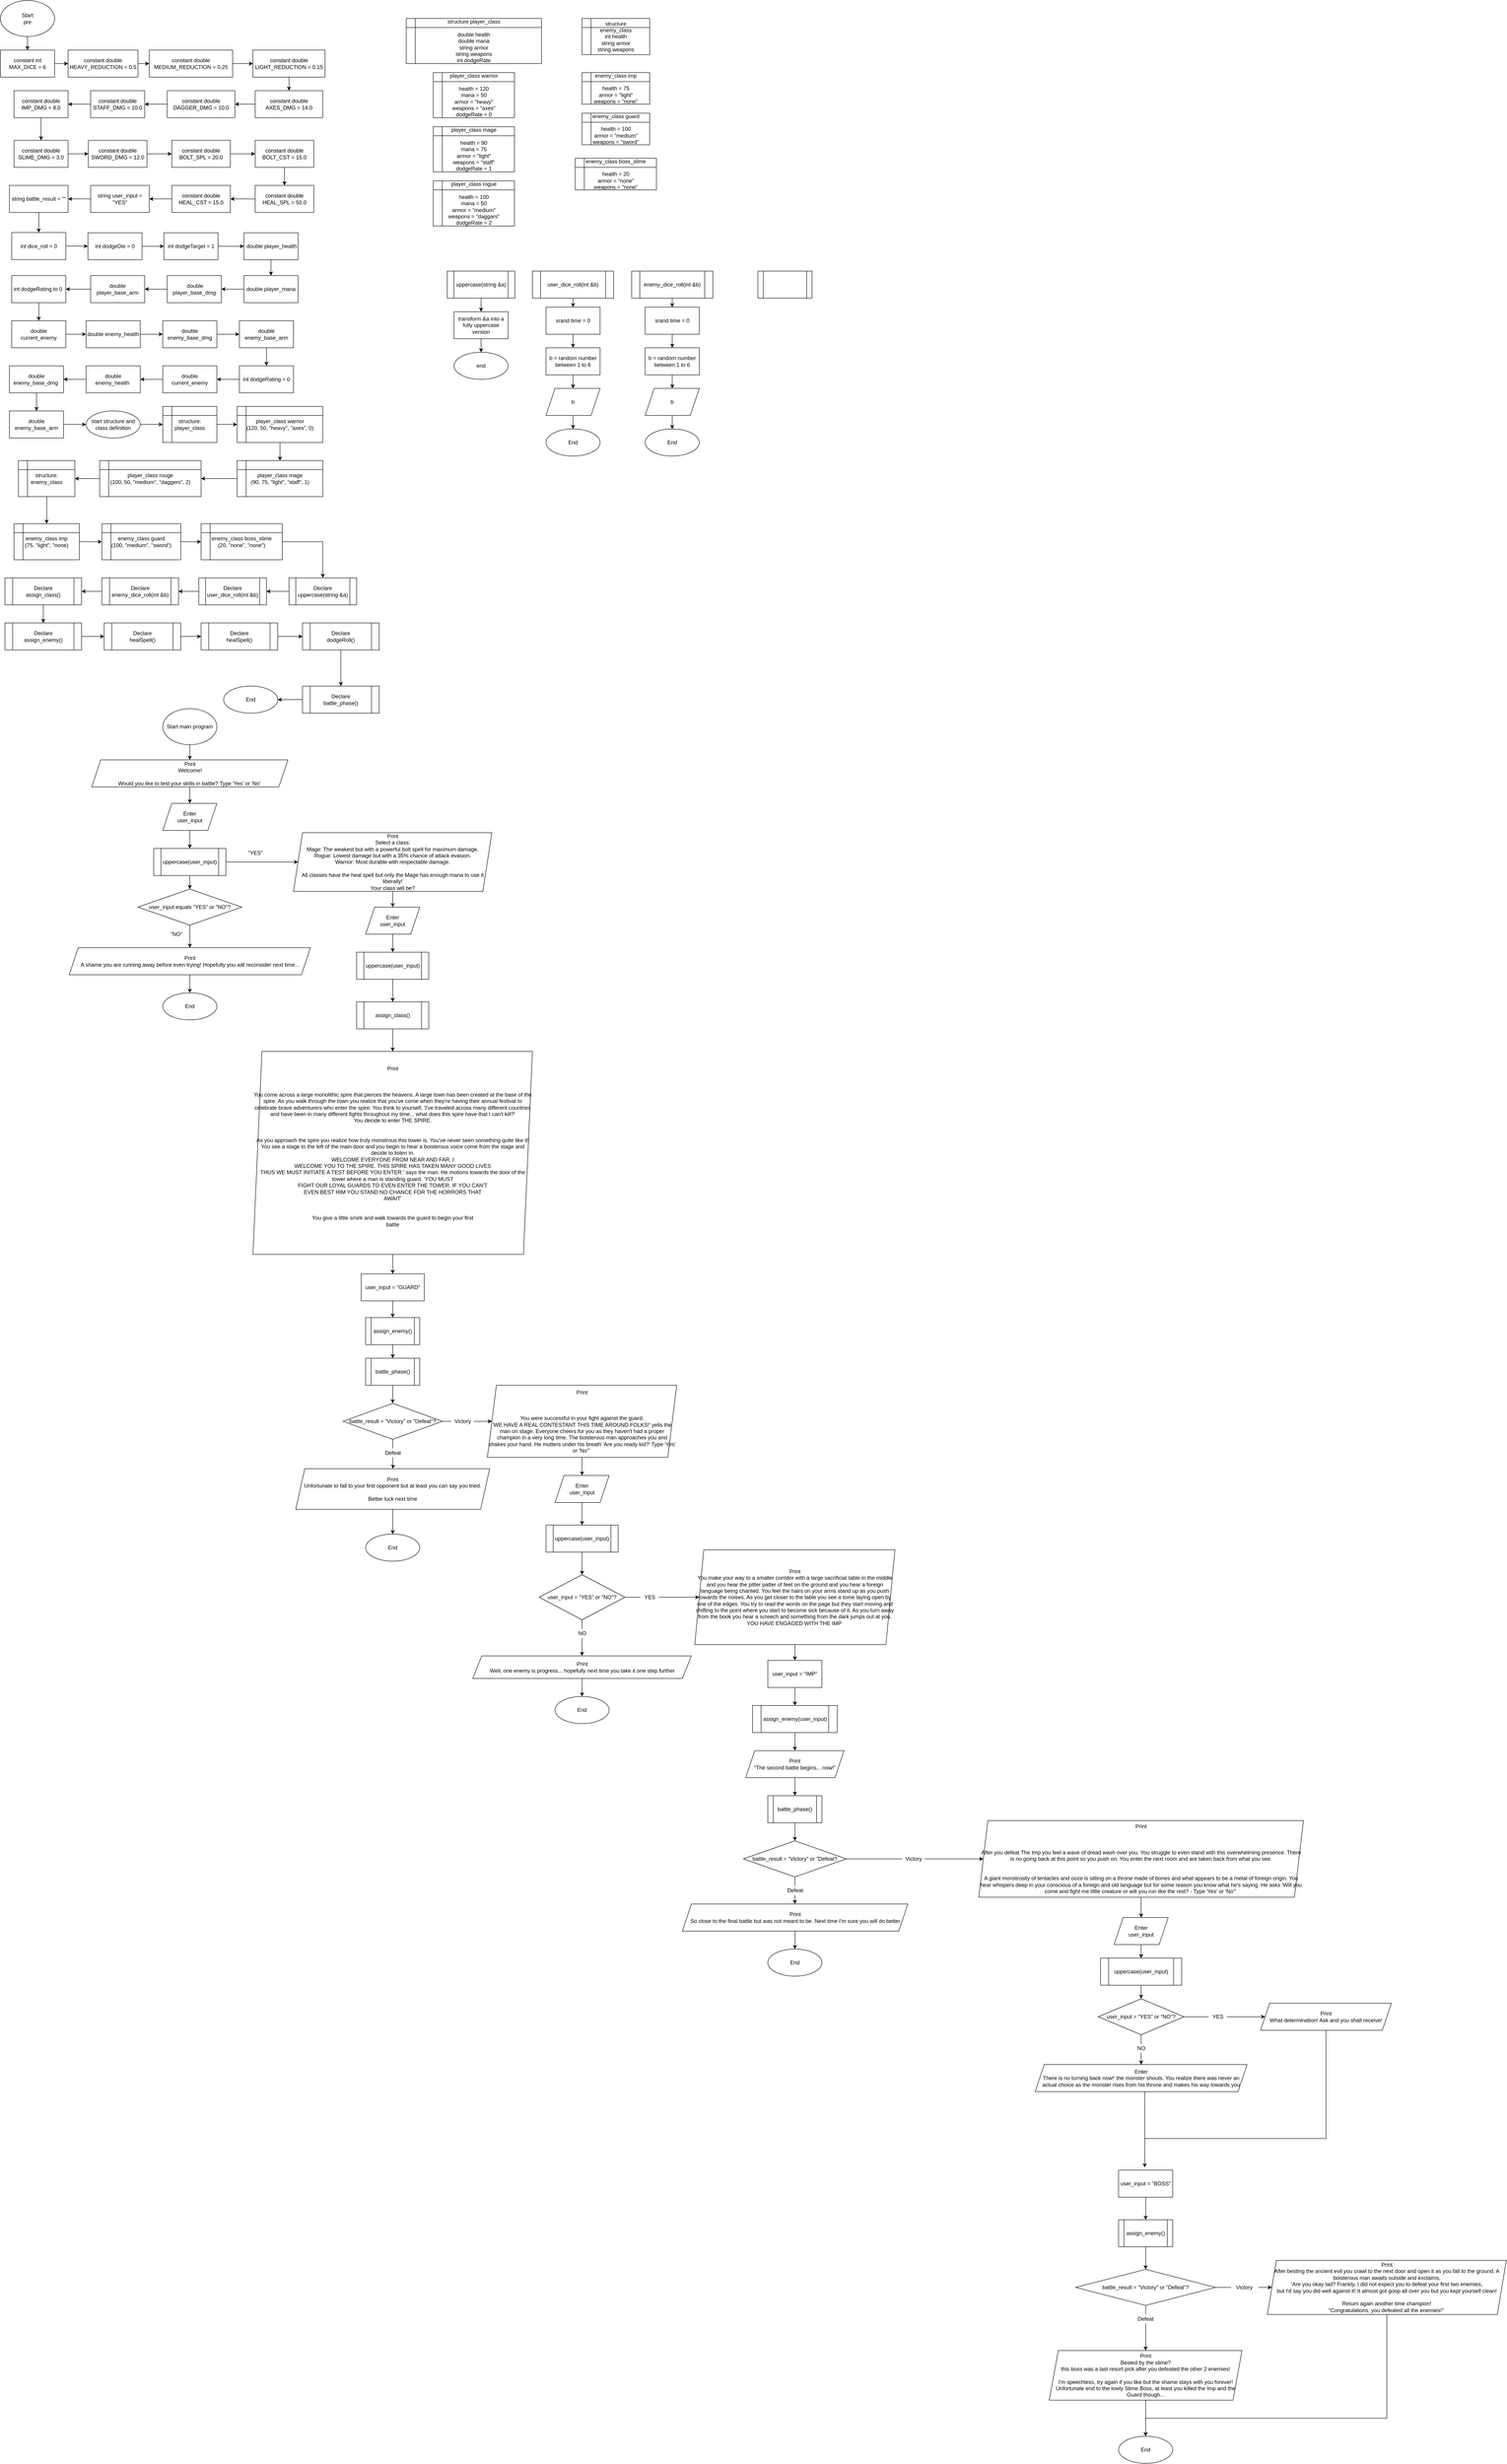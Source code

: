 <mxfile version="14.6.10" type="github">
  <diagram id="C5RBs43oDa-KdzZeNtuy" name="Page-1">
    <mxGraphModel dx="3611" dy="1651" grid="1" gridSize="10" guides="1" tooltips="1" connect="1" arrows="1" fold="1" page="1" pageScale="1" pageWidth="827" pageHeight="1169" math="0" shadow="0">
      <root>
        <mxCell id="WIyWlLk6GJQsqaUBKTNV-0" />
        <mxCell id="WIyWlLk6GJQsqaUBKTNV-1" parent="WIyWlLk6GJQsqaUBKTNV-0" />
        <mxCell id="tO4ShZDr2KQQv1oVLNhw-2" value="" style="edgeStyle=orthogonalEdgeStyle;rounded=0;orthogonalLoop=1;jettySize=auto;html=1;" edge="1" parent="WIyWlLk6GJQsqaUBKTNV-1" source="tO4ShZDr2KQQv1oVLNhw-0" target="tO4ShZDr2KQQv1oVLNhw-1">
          <mxGeometry relative="1" as="geometry" />
        </mxCell>
        <mxCell id="tO4ShZDr2KQQv1oVLNhw-0" value="Start&lt;br&gt;pre" style="ellipse;whiteSpace=wrap;html=1;" vertex="1" parent="WIyWlLk6GJQsqaUBKTNV-1">
          <mxGeometry x="100" y="40" width="120" height="80" as="geometry" />
        </mxCell>
        <mxCell id="tO4ShZDr2KQQv1oVLNhw-4" value="" style="edgeStyle=orthogonalEdgeStyle;rounded=0;orthogonalLoop=1;jettySize=auto;html=1;" edge="1" parent="WIyWlLk6GJQsqaUBKTNV-1" source="tO4ShZDr2KQQv1oVLNhw-1" target="tO4ShZDr2KQQv1oVLNhw-3">
          <mxGeometry relative="1" as="geometry" />
        </mxCell>
        <mxCell id="tO4ShZDr2KQQv1oVLNhw-1" value="constant int MAX_DICE = 6" style="whiteSpace=wrap;html=1;" vertex="1" parent="WIyWlLk6GJQsqaUBKTNV-1">
          <mxGeometry x="100" y="150" width="120" height="60" as="geometry" />
        </mxCell>
        <mxCell id="tO4ShZDr2KQQv1oVLNhw-6" value="" style="edgeStyle=orthogonalEdgeStyle;rounded=0;orthogonalLoop=1;jettySize=auto;html=1;" edge="1" parent="WIyWlLk6GJQsqaUBKTNV-1" source="tO4ShZDr2KQQv1oVLNhw-3" target="tO4ShZDr2KQQv1oVLNhw-5">
          <mxGeometry relative="1" as="geometry" />
        </mxCell>
        <mxCell id="tO4ShZDr2KQQv1oVLNhw-3" value="constant double HEAVY_REDUCTION = 0.5" style="whiteSpace=wrap;html=1;" vertex="1" parent="WIyWlLk6GJQsqaUBKTNV-1">
          <mxGeometry x="250" y="150" width="155" height="60" as="geometry" />
        </mxCell>
        <mxCell id="tO4ShZDr2KQQv1oVLNhw-8" value="" style="edgeStyle=orthogonalEdgeStyle;rounded=0;orthogonalLoop=1;jettySize=auto;html=1;" edge="1" parent="WIyWlLk6GJQsqaUBKTNV-1" source="tO4ShZDr2KQQv1oVLNhw-5" target="tO4ShZDr2KQQv1oVLNhw-7">
          <mxGeometry relative="1" as="geometry" />
        </mxCell>
        <mxCell id="tO4ShZDr2KQQv1oVLNhw-5" value="constant double MEDIUM_REDUCTION = 0.25" style="whiteSpace=wrap;html=1;" vertex="1" parent="WIyWlLk6GJQsqaUBKTNV-1">
          <mxGeometry x="430" y="150" width="185" height="60" as="geometry" />
        </mxCell>
        <mxCell id="tO4ShZDr2KQQv1oVLNhw-10" value="" style="edgeStyle=orthogonalEdgeStyle;rounded=0;orthogonalLoop=1;jettySize=auto;html=1;" edge="1" parent="WIyWlLk6GJQsqaUBKTNV-1" source="tO4ShZDr2KQQv1oVLNhw-7" target="tO4ShZDr2KQQv1oVLNhw-9">
          <mxGeometry relative="1" as="geometry" />
        </mxCell>
        <mxCell id="tO4ShZDr2KQQv1oVLNhw-7" value="&lt;span style=&quot;color: rgb(0 , 0 , 0) ; font-family: &amp;#34;helvetica&amp;#34; ; font-size: 12px ; font-style: normal ; font-weight: 400 ; letter-spacing: normal ; text-align: center ; text-indent: 0px ; text-transform: none ; word-spacing: 0px ; background-color: rgb(248 , 249 , 250) ; display: inline ; float: none&quot;&gt;constant double LIGHT_REDUCTION = 0.15&lt;/span&gt;" style="whiteSpace=wrap;html=1;" vertex="1" parent="WIyWlLk6GJQsqaUBKTNV-1">
          <mxGeometry x="660" y="150" width="160" height="60" as="geometry" />
        </mxCell>
        <mxCell id="tO4ShZDr2KQQv1oVLNhw-12" value="" style="edgeStyle=orthogonalEdgeStyle;rounded=0;orthogonalLoop=1;jettySize=auto;html=1;" edge="1" parent="WIyWlLk6GJQsqaUBKTNV-1" source="tO4ShZDr2KQQv1oVLNhw-9" target="tO4ShZDr2KQQv1oVLNhw-11">
          <mxGeometry relative="1" as="geometry" />
        </mxCell>
        <mxCell id="tO4ShZDr2KQQv1oVLNhw-9" value="&lt;span style=&quot;color: rgb(0 , 0 , 0) ; font-family: &amp;#34;helvetica&amp;#34; ; font-size: 12px ; font-style: normal ; font-weight: 400 ; letter-spacing: normal ; text-align: center ; text-indent: 0px ; text-transform: none ; word-spacing: 0px ; background-color: rgb(248 , 249 , 250) ; display: inline ; float: none&quot;&gt;constant double AXES_DMG = 14.0&lt;/span&gt;" style="whiteSpace=wrap;html=1;" vertex="1" parent="WIyWlLk6GJQsqaUBKTNV-1">
          <mxGeometry x="665" y="240" width="150" height="60" as="geometry" />
        </mxCell>
        <mxCell id="tO4ShZDr2KQQv1oVLNhw-14" value="" style="edgeStyle=orthogonalEdgeStyle;rounded=0;orthogonalLoop=1;jettySize=auto;html=1;" edge="1" parent="WIyWlLk6GJQsqaUBKTNV-1" source="tO4ShZDr2KQQv1oVLNhw-11" target="tO4ShZDr2KQQv1oVLNhw-13">
          <mxGeometry relative="1" as="geometry" />
        </mxCell>
        <mxCell id="tO4ShZDr2KQQv1oVLNhw-11" value="&lt;span style=&quot;color: rgb(0 , 0 , 0) ; font-family: &amp;#34;helvetica&amp;#34; ; font-size: 12px ; font-style: normal ; font-weight: 400 ; letter-spacing: normal ; text-align: center ; text-indent: 0px ; text-transform: none ; word-spacing: 0px ; background-color: rgb(248 , 249 , 250) ; display: inline ; float: none&quot;&gt;constant double DAGGER_DMG = 10.0&lt;/span&gt;" style="whiteSpace=wrap;html=1;" vertex="1" parent="WIyWlLk6GJQsqaUBKTNV-1">
          <mxGeometry x="470" y="240" width="150" height="60" as="geometry" />
        </mxCell>
        <mxCell id="tO4ShZDr2KQQv1oVLNhw-16" value="" style="edgeStyle=orthogonalEdgeStyle;rounded=0;orthogonalLoop=1;jettySize=auto;html=1;" edge="1" parent="WIyWlLk6GJQsqaUBKTNV-1" source="tO4ShZDr2KQQv1oVLNhw-13" target="tO4ShZDr2KQQv1oVLNhw-15">
          <mxGeometry relative="1" as="geometry" />
        </mxCell>
        <mxCell id="tO4ShZDr2KQQv1oVLNhw-13" value="&lt;span style=&quot;color: rgb(0 , 0 , 0) ; font-family: &amp;#34;helvetica&amp;#34; ; font-size: 12px ; font-style: normal ; font-weight: 400 ; letter-spacing: normal ; text-align: center ; text-indent: 0px ; text-transform: none ; word-spacing: 0px ; background-color: rgb(248 , 249 , 250) ; display: inline ; float: none&quot;&gt;constant double STAFF_DMG = 10.0&lt;/span&gt;" style="whiteSpace=wrap;html=1;" vertex="1" parent="WIyWlLk6GJQsqaUBKTNV-1">
          <mxGeometry x="300" y="240" width="120" height="60" as="geometry" />
        </mxCell>
        <mxCell id="tO4ShZDr2KQQv1oVLNhw-18" value="" style="edgeStyle=orthogonalEdgeStyle;rounded=0;orthogonalLoop=1;jettySize=auto;html=1;" edge="1" parent="WIyWlLk6GJQsqaUBKTNV-1" source="tO4ShZDr2KQQv1oVLNhw-15" target="tO4ShZDr2KQQv1oVLNhw-17">
          <mxGeometry relative="1" as="geometry" />
        </mxCell>
        <mxCell id="tO4ShZDr2KQQv1oVLNhw-15" value="&lt;span style=&quot;color: rgb(0 , 0 , 0) ; font-family: &amp;#34;helvetica&amp;#34; ; font-size: 12px ; font-style: normal ; font-weight: 400 ; letter-spacing: normal ; text-align: center ; text-indent: 0px ; text-transform: none ; word-spacing: 0px ; background-color: rgb(248 , 249 , 250) ; display: inline ; float: none&quot;&gt;constant double IMP_DMG = 8.0&lt;/span&gt;" style="whiteSpace=wrap;html=1;" vertex="1" parent="WIyWlLk6GJQsqaUBKTNV-1">
          <mxGeometry x="130" y="240" width="120" height="60" as="geometry" />
        </mxCell>
        <mxCell id="tO4ShZDr2KQQv1oVLNhw-20" value="" style="edgeStyle=orthogonalEdgeStyle;rounded=0;orthogonalLoop=1;jettySize=auto;html=1;" edge="1" parent="WIyWlLk6GJQsqaUBKTNV-1" source="tO4ShZDr2KQQv1oVLNhw-17" target="tO4ShZDr2KQQv1oVLNhw-19">
          <mxGeometry relative="1" as="geometry" />
        </mxCell>
        <mxCell id="tO4ShZDr2KQQv1oVLNhw-17" value="&lt;span style=&quot;color: rgb(0 , 0 , 0) ; font-family: &amp;#34;helvetica&amp;#34; ; font-size: 12px ; font-style: normal ; font-weight: 400 ; letter-spacing: normal ; text-align: center ; text-indent: 0px ; text-transform: none ; word-spacing: 0px ; background-color: rgb(248 , 249 , 250) ; display: inline ; float: none&quot;&gt;constant double SLIME_DMG = 3.0&lt;/span&gt;" style="whiteSpace=wrap;html=1;" vertex="1" parent="WIyWlLk6GJQsqaUBKTNV-1">
          <mxGeometry x="130" y="350" width="120" height="60" as="geometry" />
        </mxCell>
        <mxCell id="tO4ShZDr2KQQv1oVLNhw-22" value="" style="edgeStyle=orthogonalEdgeStyle;rounded=0;orthogonalLoop=1;jettySize=auto;html=1;" edge="1" parent="WIyWlLk6GJQsqaUBKTNV-1" source="tO4ShZDr2KQQv1oVLNhw-19" target="tO4ShZDr2KQQv1oVLNhw-21">
          <mxGeometry relative="1" as="geometry" />
        </mxCell>
        <mxCell id="tO4ShZDr2KQQv1oVLNhw-19" value="&lt;span style=&quot;color: rgb(0 , 0 , 0) ; font-family: &amp;#34;helvetica&amp;#34; ; font-size: 12px ; font-style: normal ; font-weight: 400 ; letter-spacing: normal ; text-align: center ; text-indent: 0px ; text-transform: none ; word-spacing: 0px ; background-color: rgb(248 , 249 , 250) ; display: inline ; float: none&quot;&gt;constant double SWORD_DMG = 12.0&lt;/span&gt;" style="whiteSpace=wrap;html=1;" vertex="1" parent="WIyWlLk6GJQsqaUBKTNV-1">
          <mxGeometry x="295" y="350" width="130" height="60" as="geometry" />
        </mxCell>
        <mxCell id="tO4ShZDr2KQQv1oVLNhw-24" value="" style="edgeStyle=orthogonalEdgeStyle;rounded=0;orthogonalLoop=1;jettySize=auto;html=1;" edge="1" parent="WIyWlLk6GJQsqaUBKTNV-1" source="tO4ShZDr2KQQv1oVLNhw-21" target="tO4ShZDr2KQQv1oVLNhw-23">
          <mxGeometry relative="1" as="geometry" />
        </mxCell>
        <mxCell id="tO4ShZDr2KQQv1oVLNhw-21" value="&lt;span style=&quot;color: rgb(0 , 0 , 0) ; font-family: &amp;#34;helvetica&amp;#34; ; font-size: 12px ; font-style: normal ; font-weight: 400 ; letter-spacing: normal ; text-align: center ; text-indent: 0px ; text-transform: none ; word-spacing: 0px ; background-color: rgb(248 , 249 , 250) ; display: inline ; float: none&quot;&gt;constant double BOLT_SPL = 20.0&lt;/span&gt;" style="whiteSpace=wrap;html=1;" vertex="1" parent="WIyWlLk6GJQsqaUBKTNV-1">
          <mxGeometry x="480" y="350" width="130" height="60" as="geometry" />
        </mxCell>
        <mxCell id="tO4ShZDr2KQQv1oVLNhw-26" value="" style="edgeStyle=orthogonalEdgeStyle;rounded=0;orthogonalLoop=1;jettySize=auto;html=1;" edge="1" parent="WIyWlLk6GJQsqaUBKTNV-1" source="tO4ShZDr2KQQv1oVLNhw-23" target="tO4ShZDr2KQQv1oVLNhw-25">
          <mxGeometry relative="1" as="geometry" />
        </mxCell>
        <mxCell id="tO4ShZDr2KQQv1oVLNhw-23" value="&lt;span style=&quot;color: rgb(0 , 0 , 0) ; font-family: &amp;#34;helvetica&amp;#34; ; font-size: 12px ; font-style: normal ; font-weight: 400 ; letter-spacing: normal ; text-align: center ; text-indent: 0px ; text-transform: none ; word-spacing: 0px ; background-color: rgb(248 , 249 , 250) ; display: inline ; float: none&quot;&gt;constant double BOLT_CST = 15.0&lt;/span&gt;" style="whiteSpace=wrap;html=1;" vertex="1" parent="WIyWlLk6GJQsqaUBKTNV-1">
          <mxGeometry x="665" y="350" width="130" height="60" as="geometry" />
        </mxCell>
        <mxCell id="tO4ShZDr2KQQv1oVLNhw-28" value="" style="edgeStyle=orthogonalEdgeStyle;rounded=0;orthogonalLoop=1;jettySize=auto;html=1;" edge="1" parent="WIyWlLk6GJQsqaUBKTNV-1" source="tO4ShZDr2KQQv1oVLNhw-25" target="tO4ShZDr2KQQv1oVLNhw-27">
          <mxGeometry relative="1" as="geometry" />
        </mxCell>
        <mxCell id="tO4ShZDr2KQQv1oVLNhw-25" value="&lt;span style=&quot;color: rgb(0 , 0 , 0) ; font-family: &amp;#34;helvetica&amp;#34; ; font-size: 12px ; font-style: normal ; font-weight: 400 ; letter-spacing: normal ; text-align: center ; text-indent: 0px ; text-transform: none ; word-spacing: 0px ; background-color: rgb(248 , 249 , 250) ; display: inline ; float: none&quot;&gt;constant double HEAL_SPL = 50.0&lt;/span&gt;" style="whiteSpace=wrap;html=1;" vertex="1" parent="WIyWlLk6GJQsqaUBKTNV-1">
          <mxGeometry x="665" y="450" width="130" height="60" as="geometry" />
        </mxCell>
        <mxCell id="tO4ShZDr2KQQv1oVLNhw-30" value="" style="edgeStyle=orthogonalEdgeStyle;rounded=0;orthogonalLoop=1;jettySize=auto;html=1;" edge="1" parent="WIyWlLk6GJQsqaUBKTNV-1" source="tO4ShZDr2KQQv1oVLNhw-27" target="tO4ShZDr2KQQv1oVLNhw-29">
          <mxGeometry relative="1" as="geometry" />
        </mxCell>
        <mxCell id="tO4ShZDr2KQQv1oVLNhw-27" value="&lt;span style=&quot;color: rgb(0 , 0 , 0) ; font-family: &amp;#34;helvetica&amp;#34; ; font-size: 12px ; font-style: normal ; font-weight: 400 ; letter-spacing: normal ; text-align: center ; text-indent: 0px ; text-transform: none ; word-spacing: 0px ; background-color: rgb(248 , 249 , 250) ; display: inline ; float: none&quot;&gt;constant double HEAL_CST = 15.0&lt;/span&gt;" style="whiteSpace=wrap;html=1;" vertex="1" parent="WIyWlLk6GJQsqaUBKTNV-1">
          <mxGeometry x="480" y="450" width="130" height="60" as="geometry" />
        </mxCell>
        <mxCell id="tO4ShZDr2KQQv1oVLNhw-32" value="" style="edgeStyle=orthogonalEdgeStyle;rounded=0;orthogonalLoop=1;jettySize=auto;html=1;" edge="1" parent="WIyWlLk6GJQsqaUBKTNV-1" source="tO4ShZDr2KQQv1oVLNhw-29" target="tO4ShZDr2KQQv1oVLNhw-31">
          <mxGeometry relative="1" as="geometry" />
        </mxCell>
        <mxCell id="tO4ShZDr2KQQv1oVLNhw-29" value="&lt;font face=&quot;helvetica&quot;&gt;string user_input = &quot;YES&quot;&lt;/font&gt;" style="whiteSpace=wrap;html=1;" vertex="1" parent="WIyWlLk6GJQsqaUBKTNV-1">
          <mxGeometry x="300" y="450" width="130" height="60" as="geometry" />
        </mxCell>
        <mxCell id="tO4ShZDr2KQQv1oVLNhw-34" value="" style="edgeStyle=orthogonalEdgeStyle;rounded=0;orthogonalLoop=1;jettySize=auto;html=1;" edge="1" parent="WIyWlLk6GJQsqaUBKTNV-1" source="tO4ShZDr2KQQv1oVLNhw-31" target="tO4ShZDr2KQQv1oVLNhw-33">
          <mxGeometry relative="1" as="geometry" />
        </mxCell>
        <mxCell id="tO4ShZDr2KQQv1oVLNhw-31" value="&lt;font face=&quot;helvetica&quot;&gt;string battle_result = &quot;&quot;&lt;/font&gt;" style="whiteSpace=wrap;html=1;" vertex="1" parent="WIyWlLk6GJQsqaUBKTNV-1">
          <mxGeometry x="120" y="450" width="130" height="60" as="geometry" />
        </mxCell>
        <mxCell id="tO4ShZDr2KQQv1oVLNhw-36" value="" style="edgeStyle=orthogonalEdgeStyle;rounded=0;orthogonalLoop=1;jettySize=auto;html=1;" edge="1" parent="WIyWlLk6GJQsqaUBKTNV-1" source="tO4ShZDr2KQQv1oVLNhw-33" target="tO4ShZDr2KQQv1oVLNhw-35">
          <mxGeometry relative="1" as="geometry" />
        </mxCell>
        <mxCell id="tO4ShZDr2KQQv1oVLNhw-33" value="int dice_roll = 0" style="whiteSpace=wrap;html=1;" vertex="1" parent="WIyWlLk6GJQsqaUBKTNV-1">
          <mxGeometry x="125" y="554.5" width="120" height="60" as="geometry" />
        </mxCell>
        <mxCell id="tO4ShZDr2KQQv1oVLNhw-38" value="" style="edgeStyle=orthogonalEdgeStyle;rounded=0;orthogonalLoop=1;jettySize=auto;html=1;" edge="1" parent="WIyWlLk6GJQsqaUBKTNV-1" source="tO4ShZDr2KQQv1oVLNhw-35" target="tO4ShZDr2KQQv1oVLNhw-37">
          <mxGeometry relative="1" as="geometry" />
        </mxCell>
        <mxCell id="tO4ShZDr2KQQv1oVLNhw-35" value="int dodgeDie = 0" style="whiteSpace=wrap;html=1;" vertex="1" parent="WIyWlLk6GJQsqaUBKTNV-1">
          <mxGeometry x="294" y="555" width="120" height="60" as="geometry" />
        </mxCell>
        <mxCell id="tO4ShZDr2KQQv1oVLNhw-40" value="" style="edgeStyle=orthogonalEdgeStyle;rounded=0;orthogonalLoop=1;jettySize=auto;html=1;" edge="1" parent="WIyWlLk6GJQsqaUBKTNV-1" source="tO4ShZDr2KQQv1oVLNhw-37" target="tO4ShZDr2KQQv1oVLNhw-39">
          <mxGeometry relative="1" as="geometry" />
        </mxCell>
        <mxCell id="tO4ShZDr2KQQv1oVLNhw-37" value="int dodgeTarget = 1" style="whiteSpace=wrap;html=1;" vertex="1" parent="WIyWlLk6GJQsqaUBKTNV-1">
          <mxGeometry x="462.5" y="555" width="120" height="60" as="geometry" />
        </mxCell>
        <mxCell id="tO4ShZDr2KQQv1oVLNhw-42" value="" style="edgeStyle=orthogonalEdgeStyle;rounded=0;orthogonalLoop=1;jettySize=auto;html=1;" edge="1" parent="WIyWlLk6GJQsqaUBKTNV-1" source="tO4ShZDr2KQQv1oVLNhw-39" target="tO4ShZDr2KQQv1oVLNhw-41">
          <mxGeometry relative="1" as="geometry" />
        </mxCell>
        <mxCell id="tO4ShZDr2KQQv1oVLNhw-39" value="&amp;nbsp;double player_health" style="whiteSpace=wrap;html=1;" vertex="1" parent="WIyWlLk6GJQsqaUBKTNV-1">
          <mxGeometry x="640" y="555" width="120" height="60" as="geometry" />
        </mxCell>
        <mxCell id="tO4ShZDr2KQQv1oVLNhw-44" value="" style="edgeStyle=orthogonalEdgeStyle;rounded=0;orthogonalLoop=1;jettySize=auto;html=1;" edge="1" parent="WIyWlLk6GJQsqaUBKTNV-1" source="tO4ShZDr2KQQv1oVLNhw-41" target="tO4ShZDr2KQQv1oVLNhw-43">
          <mxGeometry relative="1" as="geometry" />
        </mxCell>
        <mxCell id="tO4ShZDr2KQQv1oVLNhw-41" value="double player_mana" style="whiteSpace=wrap;html=1;" vertex="1" parent="WIyWlLk6GJQsqaUBKTNV-1">
          <mxGeometry x="640" y="650" width="120" height="60" as="geometry" />
        </mxCell>
        <mxCell id="tO4ShZDr2KQQv1oVLNhw-46" value="" style="edgeStyle=orthogonalEdgeStyle;rounded=0;orthogonalLoop=1;jettySize=auto;html=1;" edge="1" parent="WIyWlLk6GJQsqaUBKTNV-1" source="tO4ShZDr2KQQv1oVLNhw-43" target="tO4ShZDr2KQQv1oVLNhw-45">
          <mxGeometry relative="1" as="geometry" />
        </mxCell>
        <mxCell id="tO4ShZDr2KQQv1oVLNhw-43" value="&amp;nbsp;double player_base_dmg" style="whiteSpace=wrap;html=1;" vertex="1" parent="WIyWlLk6GJQsqaUBKTNV-1">
          <mxGeometry x="470" y="650" width="120" height="60" as="geometry" />
        </mxCell>
        <mxCell id="tO4ShZDr2KQQv1oVLNhw-48" value="" style="edgeStyle=orthogonalEdgeStyle;rounded=0;orthogonalLoop=1;jettySize=auto;html=1;" edge="1" parent="WIyWlLk6GJQsqaUBKTNV-1" source="tO4ShZDr2KQQv1oVLNhw-45" target="tO4ShZDr2KQQv1oVLNhw-47">
          <mxGeometry relative="1" as="geometry" />
        </mxCell>
        <mxCell id="tO4ShZDr2KQQv1oVLNhw-45" value="double player_base_arm" style="whiteSpace=wrap;html=1;" vertex="1" parent="WIyWlLk6GJQsqaUBKTNV-1">
          <mxGeometry x="300" y="650" width="120" height="60" as="geometry" />
        </mxCell>
        <mxCell id="tO4ShZDr2KQQv1oVLNhw-50" value="" style="edgeStyle=orthogonalEdgeStyle;rounded=0;orthogonalLoop=1;jettySize=auto;html=1;" edge="1" parent="WIyWlLk6GJQsqaUBKTNV-1" source="tO4ShZDr2KQQv1oVLNhw-47" target="tO4ShZDr2KQQv1oVLNhw-49">
          <mxGeometry relative="1" as="geometry" />
        </mxCell>
        <mxCell id="tO4ShZDr2KQQv1oVLNhw-47" value="int dodgeRating to 0&amp;nbsp;" style="whiteSpace=wrap;html=1;" vertex="1" parent="WIyWlLk6GJQsqaUBKTNV-1">
          <mxGeometry x="125" y="650" width="120" height="60" as="geometry" />
        </mxCell>
        <mxCell id="tO4ShZDr2KQQv1oVLNhw-52" value="" style="edgeStyle=orthogonalEdgeStyle;rounded=0;orthogonalLoop=1;jettySize=auto;html=1;" edge="1" parent="WIyWlLk6GJQsqaUBKTNV-1" source="tO4ShZDr2KQQv1oVLNhw-49" target="tO4ShZDr2KQQv1oVLNhw-51">
          <mxGeometry relative="1" as="geometry" />
        </mxCell>
        <mxCell id="tO4ShZDr2KQQv1oVLNhw-49" value="&#xa;&#xa;double current_enemy&#xa;&#xa;" style="whiteSpace=wrap;html=1;" vertex="1" parent="WIyWlLk6GJQsqaUBKTNV-1">
          <mxGeometry x="125" y="750" width="120" height="60" as="geometry" />
        </mxCell>
        <mxCell id="tO4ShZDr2KQQv1oVLNhw-54" value="" style="edgeStyle=orthogonalEdgeStyle;rounded=0;orthogonalLoop=1;jettySize=auto;html=1;" edge="1" parent="WIyWlLk6GJQsqaUBKTNV-1" source="tO4ShZDr2KQQv1oVLNhw-51" target="tO4ShZDr2KQQv1oVLNhw-53">
          <mxGeometry relative="1" as="geometry" />
        </mxCell>
        <mxCell id="tO4ShZDr2KQQv1oVLNhw-51" value="double enemy_health" style="whiteSpace=wrap;html=1;" vertex="1" parent="WIyWlLk6GJQsqaUBKTNV-1">
          <mxGeometry x="290" y="750" width="120" height="60" as="geometry" />
        </mxCell>
        <mxCell id="tO4ShZDr2KQQv1oVLNhw-56" value="" style="edgeStyle=orthogonalEdgeStyle;rounded=0;orthogonalLoop=1;jettySize=auto;html=1;" edge="1" parent="WIyWlLk6GJQsqaUBKTNV-1" source="tO4ShZDr2KQQv1oVLNhw-53" target="tO4ShZDr2KQQv1oVLNhw-55">
          <mxGeometry relative="1" as="geometry" />
        </mxCell>
        <mxCell id="tO4ShZDr2KQQv1oVLNhw-53" value="double enemy_base_dmg" style="whiteSpace=wrap;html=1;" vertex="1" parent="WIyWlLk6GJQsqaUBKTNV-1">
          <mxGeometry x="460" y="750" width="120" height="60" as="geometry" />
        </mxCell>
        <mxCell id="tO4ShZDr2KQQv1oVLNhw-63" value="" style="edgeStyle=orthogonalEdgeStyle;rounded=0;orthogonalLoop=1;jettySize=auto;html=1;" edge="1" parent="WIyWlLk6GJQsqaUBKTNV-1" source="tO4ShZDr2KQQv1oVLNhw-55" target="tO4ShZDr2KQQv1oVLNhw-62">
          <mxGeometry relative="1" as="geometry" />
        </mxCell>
        <mxCell id="tO4ShZDr2KQQv1oVLNhw-55" value="&#xa;&#xa;double enemy_base_arm&#xa;&#xa;" style="whiteSpace=wrap;html=1;" vertex="1" parent="WIyWlLk6GJQsqaUBKTNV-1">
          <mxGeometry x="630" y="750" width="120" height="60" as="geometry" />
        </mxCell>
        <mxCell id="tO4ShZDr2KQQv1oVLNhw-66" value="" style="edgeStyle=orthogonalEdgeStyle;rounded=0;orthogonalLoop=1;jettySize=auto;html=1;" edge="1" parent="WIyWlLk6GJQsqaUBKTNV-1" source="tO4ShZDr2KQQv1oVLNhw-62" target="tO4ShZDr2KQQv1oVLNhw-65">
          <mxGeometry relative="1" as="geometry" />
        </mxCell>
        <mxCell id="tO4ShZDr2KQQv1oVLNhw-62" value="&amp;nbsp;int dodgeRating = 0&amp;nbsp;" style="whiteSpace=wrap;html=1;" vertex="1" parent="WIyWlLk6GJQsqaUBKTNV-1">
          <mxGeometry x="630" y="850" width="120" height="60" as="geometry" />
        </mxCell>
        <mxCell id="tO4ShZDr2KQQv1oVLNhw-68" value="" style="edgeStyle=orthogonalEdgeStyle;rounded=0;orthogonalLoop=1;jettySize=auto;html=1;" edge="1" parent="WIyWlLk6GJQsqaUBKTNV-1" source="tO4ShZDr2KQQv1oVLNhw-65" target="tO4ShZDr2KQQv1oVLNhw-67">
          <mxGeometry relative="1" as="geometry" />
        </mxCell>
        <mxCell id="tO4ShZDr2KQQv1oVLNhw-65" value="double current_enemy" style="whiteSpace=wrap;html=1;" vertex="1" parent="WIyWlLk6GJQsqaUBKTNV-1">
          <mxGeometry x="460" y="850" width="120" height="60" as="geometry" />
        </mxCell>
        <mxCell id="tO4ShZDr2KQQv1oVLNhw-70" value="" style="edgeStyle=orthogonalEdgeStyle;rounded=0;orthogonalLoop=1;jettySize=auto;html=1;" edge="1" parent="WIyWlLk6GJQsqaUBKTNV-1" source="tO4ShZDr2KQQv1oVLNhw-67" target="tO4ShZDr2KQQv1oVLNhw-69">
          <mxGeometry relative="1" as="geometry" />
        </mxCell>
        <mxCell id="tO4ShZDr2KQQv1oVLNhw-67" value="double enemy_health&amp;nbsp;" style="whiteSpace=wrap;html=1;" vertex="1" parent="WIyWlLk6GJQsqaUBKTNV-1">
          <mxGeometry x="290" y="850" width="120" height="60" as="geometry" />
        </mxCell>
        <mxCell id="tO4ShZDr2KQQv1oVLNhw-72" value="" style="edgeStyle=orthogonalEdgeStyle;rounded=0;orthogonalLoop=1;jettySize=auto;html=1;" edge="1" parent="WIyWlLk6GJQsqaUBKTNV-1" source="tO4ShZDr2KQQv1oVLNhw-69" target="tO4ShZDr2KQQv1oVLNhw-71">
          <mxGeometry relative="1" as="geometry" />
        </mxCell>
        <mxCell id="tO4ShZDr2KQQv1oVLNhw-69" value="double enemy_base_dmg&amp;nbsp;" style="whiteSpace=wrap;html=1;" vertex="1" parent="WIyWlLk6GJQsqaUBKTNV-1">
          <mxGeometry x="120" y="850" width="120" height="60" as="geometry" />
        </mxCell>
        <mxCell id="tO4ShZDr2KQQv1oVLNhw-74" value="" style="edgeStyle=orthogonalEdgeStyle;rounded=0;orthogonalLoop=1;jettySize=auto;html=1;" edge="1" parent="WIyWlLk6GJQsqaUBKTNV-1" source="tO4ShZDr2KQQv1oVLNhw-71" target="tO4ShZDr2KQQv1oVLNhw-73">
          <mxGeometry relative="1" as="geometry" />
        </mxCell>
        <mxCell id="tO4ShZDr2KQQv1oVLNhw-71" value="double enemy_base_arm" style="whiteSpace=wrap;html=1;" vertex="1" parent="WIyWlLk6GJQsqaUBKTNV-1">
          <mxGeometry x="120" y="950" width="120" height="60" as="geometry" />
        </mxCell>
        <mxCell id="tO4ShZDr2KQQv1oVLNhw-76" style="edgeStyle=orthogonalEdgeStyle;rounded=0;orthogonalLoop=1;jettySize=auto;html=1;exitX=1;exitY=0.5;exitDx=0;exitDy=0;entryX=0;entryY=0.5;entryDx=0;entryDy=0;" edge="1" parent="WIyWlLk6GJQsqaUBKTNV-1" source="tO4ShZDr2KQQv1oVLNhw-73" target="tO4ShZDr2KQQv1oVLNhw-75">
          <mxGeometry relative="1" as="geometry" />
        </mxCell>
        <mxCell id="tO4ShZDr2KQQv1oVLNhw-73" value="start structure and class definition" style="ellipse;whiteSpace=wrap;html=1;" vertex="1" parent="WIyWlLk6GJQsqaUBKTNV-1">
          <mxGeometry x="290" y="950" width="120" height="60" as="geometry" />
        </mxCell>
        <mxCell id="tO4ShZDr2KQQv1oVLNhw-78" style="edgeStyle=orthogonalEdgeStyle;rounded=0;orthogonalLoop=1;jettySize=auto;html=1;exitX=1;exitY=0.5;exitDx=0;exitDy=0;entryX=0;entryY=0.5;entryDx=0;entryDy=0;" edge="1" parent="WIyWlLk6GJQsqaUBKTNV-1" source="tO4ShZDr2KQQv1oVLNhw-75" target="tO4ShZDr2KQQv1oVLNhw-77">
          <mxGeometry relative="1" as="geometry" />
        </mxCell>
        <mxCell id="tO4ShZDr2KQQv1oVLNhw-75" value="structure:&lt;br&gt;player_class" style="shape=internalStorage;whiteSpace=wrap;html=1;backgroundOutline=1;" vertex="1" parent="WIyWlLk6GJQsqaUBKTNV-1">
          <mxGeometry x="460" y="940" width="120" height="80" as="geometry" />
        </mxCell>
        <mxCell id="tO4ShZDr2KQQv1oVLNhw-81" value="" style="edgeStyle=orthogonalEdgeStyle;rounded=0;orthogonalLoop=1;jettySize=auto;html=1;" edge="1" parent="WIyWlLk6GJQsqaUBKTNV-1" source="tO4ShZDr2KQQv1oVLNhw-77" target="tO4ShZDr2KQQv1oVLNhw-80">
          <mxGeometry relative="1" as="geometry" />
        </mxCell>
        <mxCell id="tO4ShZDr2KQQv1oVLNhw-77" value="player_class warrior&lt;br&gt;(120, 50, &quot;heavy&quot;, &quot;axes&quot;, 0)" style="shape=internalStorage;whiteSpace=wrap;html=1;backgroundOutline=1;" vertex="1" parent="WIyWlLk6GJQsqaUBKTNV-1">
          <mxGeometry x="625" y="940" width="190" height="80" as="geometry" />
        </mxCell>
        <mxCell id="tO4ShZDr2KQQv1oVLNhw-79" value="structure player_class&lt;br&gt;&lt;br&gt;double health&lt;br&gt;double mana&lt;br&gt;string armor&lt;br&gt;string weapons&lt;br&gt;int dodgeRate" style="shape=internalStorage;whiteSpace=wrap;html=1;backgroundOutline=1;" vertex="1" parent="WIyWlLk6GJQsqaUBKTNV-1">
          <mxGeometry x="1000" y="80" width="300" height="100" as="geometry" />
        </mxCell>
        <mxCell id="tO4ShZDr2KQQv1oVLNhw-85" value="" style="edgeStyle=orthogonalEdgeStyle;rounded=0;orthogonalLoop=1;jettySize=auto;html=1;" edge="1" parent="WIyWlLk6GJQsqaUBKTNV-1" source="tO4ShZDr2KQQv1oVLNhw-80" target="tO4ShZDr2KQQv1oVLNhw-84">
          <mxGeometry relative="1" as="geometry" />
        </mxCell>
        <mxCell id="tO4ShZDr2KQQv1oVLNhw-80" value="player_class mage&lt;br&gt;(90, 75, &quot;light&quot;, &quot;staff&quot;, 1)" style="shape=internalStorage;whiteSpace=wrap;html=1;backgroundOutline=1;" vertex="1" parent="WIyWlLk6GJQsqaUBKTNV-1">
          <mxGeometry x="625" y="1060" width="190" height="80" as="geometry" />
        </mxCell>
        <mxCell id="tO4ShZDr2KQQv1oVLNhw-87" value="" style="edgeStyle=orthogonalEdgeStyle;rounded=0;orthogonalLoop=1;jettySize=auto;html=1;" edge="1" parent="WIyWlLk6GJQsqaUBKTNV-1" source="tO4ShZDr2KQQv1oVLNhw-84" target="tO4ShZDr2KQQv1oVLNhw-86">
          <mxGeometry relative="1" as="geometry" />
        </mxCell>
        <mxCell id="tO4ShZDr2KQQv1oVLNhw-84" value="player_class rouge&lt;br&gt;(100, 50, &quot;medium&quot;, &quot;daggers&quot;, 2)" style="shape=internalStorage;whiteSpace=wrap;html=1;backgroundOutline=1;" vertex="1" parent="WIyWlLk6GJQsqaUBKTNV-1">
          <mxGeometry x="320" y="1060" width="225" height="80" as="geometry" />
        </mxCell>
        <mxCell id="tO4ShZDr2KQQv1oVLNhw-90" value="" style="edgeStyle=orthogonalEdgeStyle;rounded=0;orthogonalLoop=1;jettySize=auto;html=1;" edge="1" parent="WIyWlLk6GJQsqaUBKTNV-1" source="tO4ShZDr2KQQv1oVLNhw-86" target="tO4ShZDr2KQQv1oVLNhw-89">
          <mxGeometry relative="1" as="geometry" />
        </mxCell>
        <mxCell id="tO4ShZDr2KQQv1oVLNhw-86" value="structure:&lt;br&gt;enemy_class" style="shape=internalStorage;whiteSpace=wrap;html=1;backgroundOutline=1;" vertex="1" parent="WIyWlLk6GJQsqaUBKTNV-1">
          <mxGeometry x="140" y="1060" width="125" height="80" as="geometry" />
        </mxCell>
        <mxCell id="tO4ShZDr2KQQv1oVLNhw-88" value="structure&lt;br&gt;enemy_class&lt;br&gt;int health&lt;br&gt;&lt;div&gt;string armor&lt;/div&gt;&lt;div&gt;string weapons&lt;/div&gt;" style="shape=internalStorage;whiteSpace=wrap;html=1;backgroundOutline=1;" vertex="1" parent="WIyWlLk6GJQsqaUBKTNV-1">
          <mxGeometry x="1390" y="80" width="150" height="80" as="geometry" />
        </mxCell>
        <mxCell id="tO4ShZDr2KQQv1oVLNhw-92" value="" style="edgeStyle=orthogonalEdgeStyle;rounded=0;orthogonalLoop=1;jettySize=auto;html=1;" edge="1" parent="WIyWlLk6GJQsqaUBKTNV-1" source="tO4ShZDr2KQQv1oVLNhw-89" target="tO4ShZDr2KQQv1oVLNhw-91">
          <mxGeometry relative="1" as="geometry" />
        </mxCell>
        <mxCell id="tO4ShZDr2KQQv1oVLNhw-89" value="enemy_class imp&lt;br&gt;(75, &quot;light&quot;, &quot;none)" style="shape=internalStorage;whiteSpace=wrap;html=1;backgroundOutline=1;" vertex="1" parent="WIyWlLk6GJQsqaUBKTNV-1">
          <mxGeometry x="130" y="1200" width="145" height="80" as="geometry" />
        </mxCell>
        <mxCell id="tO4ShZDr2KQQv1oVLNhw-94" value="" style="edgeStyle=orthogonalEdgeStyle;rounded=0;orthogonalLoop=1;jettySize=auto;html=1;" edge="1" parent="WIyWlLk6GJQsqaUBKTNV-1" source="tO4ShZDr2KQQv1oVLNhw-91" target="tO4ShZDr2KQQv1oVLNhw-93">
          <mxGeometry relative="1" as="geometry" />
        </mxCell>
        <mxCell id="tO4ShZDr2KQQv1oVLNhw-91" value="enemy_class guard&lt;br&gt;(100, &quot;medium&quot;, &quot;sword&quot;)" style="shape=internalStorage;whiteSpace=wrap;html=1;backgroundOutline=1;" vertex="1" parent="WIyWlLk6GJQsqaUBKTNV-1">
          <mxGeometry x="325" y="1200" width="175" height="80" as="geometry" />
        </mxCell>
        <mxCell id="tO4ShZDr2KQQv1oVLNhw-96" value="" style="edgeStyle=orthogonalEdgeStyle;rounded=0;orthogonalLoop=1;jettySize=auto;html=1;" edge="1" parent="WIyWlLk6GJQsqaUBKTNV-1" source="tO4ShZDr2KQQv1oVLNhw-93" target="tO4ShZDr2KQQv1oVLNhw-95">
          <mxGeometry relative="1" as="geometry" />
        </mxCell>
        <mxCell id="tO4ShZDr2KQQv1oVLNhw-93" value="enemy_class boss_slime&lt;br&gt;(20, &quot;none&quot;, &quot;none&quot;)" style="shape=internalStorage;whiteSpace=wrap;html=1;backgroundOutline=1;" vertex="1" parent="WIyWlLk6GJQsqaUBKTNV-1">
          <mxGeometry x="545" y="1200" width="180" height="80" as="geometry" />
        </mxCell>
        <mxCell id="tO4ShZDr2KQQv1oVLNhw-105" value="" style="edgeStyle=orthogonalEdgeStyle;rounded=0;orthogonalLoop=1;jettySize=auto;html=1;" edge="1" parent="WIyWlLk6GJQsqaUBKTNV-1" source="tO4ShZDr2KQQv1oVLNhw-95" target="tO4ShZDr2KQQv1oVLNhw-104">
          <mxGeometry relative="1" as="geometry" />
        </mxCell>
        <mxCell id="tO4ShZDr2KQQv1oVLNhw-95" value="Declare uppercase(string &amp;amp;a)" style="shape=process;whiteSpace=wrap;html=1;backgroundOutline=1;" vertex="1" parent="WIyWlLk6GJQsqaUBKTNV-1">
          <mxGeometry x="740" y="1320" width="150" height="60" as="geometry" />
        </mxCell>
        <mxCell id="tO4ShZDr2KQQv1oVLNhw-101" value="" style="edgeStyle=orthogonalEdgeStyle;rounded=0;orthogonalLoop=1;jettySize=auto;html=1;" edge="1" parent="WIyWlLk6GJQsqaUBKTNV-1" source="tO4ShZDr2KQQv1oVLNhw-97" target="tO4ShZDr2KQQv1oVLNhw-100">
          <mxGeometry relative="1" as="geometry" />
        </mxCell>
        <mxCell id="tO4ShZDr2KQQv1oVLNhw-97" value="uppercase(string &amp;amp;a)" style="shape=process;whiteSpace=wrap;html=1;backgroundOutline=1;" vertex="1" parent="WIyWlLk6GJQsqaUBKTNV-1">
          <mxGeometry x="1091" y="640" width="150" height="60" as="geometry" />
        </mxCell>
        <mxCell id="tO4ShZDr2KQQv1oVLNhw-103" value="" style="edgeStyle=orthogonalEdgeStyle;rounded=0;orthogonalLoop=1;jettySize=auto;html=1;" edge="1" parent="WIyWlLk6GJQsqaUBKTNV-1" source="tO4ShZDr2KQQv1oVLNhw-100" target="tO4ShZDr2KQQv1oVLNhw-102">
          <mxGeometry relative="1" as="geometry" />
        </mxCell>
        <mxCell id="tO4ShZDr2KQQv1oVLNhw-100" value="transform &amp;amp;a into a fully uppercase version" style="whiteSpace=wrap;html=1;" vertex="1" parent="WIyWlLk6GJQsqaUBKTNV-1">
          <mxGeometry x="1106" y="730" width="120" height="60" as="geometry" />
        </mxCell>
        <mxCell id="tO4ShZDr2KQQv1oVLNhw-102" value="end" style="ellipse;whiteSpace=wrap;html=1;" vertex="1" parent="WIyWlLk6GJQsqaUBKTNV-1">
          <mxGeometry x="1106" y="820" width="120" height="60" as="geometry" />
        </mxCell>
        <mxCell id="tO4ShZDr2KQQv1oVLNhw-107" value="" style="edgeStyle=orthogonalEdgeStyle;rounded=0;orthogonalLoop=1;jettySize=auto;html=1;" edge="1" parent="WIyWlLk6GJQsqaUBKTNV-1" source="tO4ShZDr2KQQv1oVLNhw-104" target="tO4ShZDr2KQQv1oVLNhw-106">
          <mxGeometry relative="1" as="geometry" />
        </mxCell>
        <mxCell id="tO4ShZDr2KQQv1oVLNhw-104" value="Declare user_dice_roll(int &amp;amp;b)" style="shape=process;whiteSpace=wrap;html=1;backgroundOutline=1;" vertex="1" parent="WIyWlLk6GJQsqaUBKTNV-1">
          <mxGeometry x="540" y="1320" width="150" height="60" as="geometry" />
        </mxCell>
        <mxCell id="tO4ShZDr2KQQv1oVLNhw-109" value="" style="edgeStyle=orthogonalEdgeStyle;rounded=0;orthogonalLoop=1;jettySize=auto;html=1;" edge="1" parent="WIyWlLk6GJQsqaUBKTNV-1" source="tO4ShZDr2KQQv1oVLNhw-106" target="tO4ShZDr2KQQv1oVLNhw-108">
          <mxGeometry relative="1" as="geometry" />
        </mxCell>
        <mxCell id="tO4ShZDr2KQQv1oVLNhw-106" value="Declare enemy_dice_roll(int &amp;amp;b)" style="shape=process;whiteSpace=wrap;html=1;backgroundOutline=1;" vertex="1" parent="WIyWlLk6GJQsqaUBKTNV-1">
          <mxGeometry x="325" y="1320" width="170" height="60" as="geometry" />
        </mxCell>
        <mxCell id="tO4ShZDr2KQQv1oVLNhw-111" value="" style="edgeStyle=orthogonalEdgeStyle;rounded=0;orthogonalLoop=1;jettySize=auto;html=1;" edge="1" parent="WIyWlLk6GJQsqaUBKTNV-1" source="tO4ShZDr2KQQv1oVLNhw-108" target="tO4ShZDr2KQQv1oVLNhw-110">
          <mxGeometry relative="1" as="geometry" />
        </mxCell>
        <mxCell id="tO4ShZDr2KQQv1oVLNhw-108" value="Declare &lt;br&gt;assign_class()" style="shape=process;whiteSpace=wrap;html=1;backgroundOutline=1;" vertex="1" parent="WIyWlLk6GJQsqaUBKTNV-1">
          <mxGeometry x="110" y="1320" width="170" height="60" as="geometry" />
        </mxCell>
        <mxCell id="tO4ShZDr2KQQv1oVLNhw-113" value="" style="edgeStyle=orthogonalEdgeStyle;rounded=0;orthogonalLoop=1;jettySize=auto;html=1;" edge="1" parent="WIyWlLk6GJQsqaUBKTNV-1" source="tO4ShZDr2KQQv1oVLNhw-110" target="tO4ShZDr2KQQv1oVLNhw-112">
          <mxGeometry relative="1" as="geometry" />
        </mxCell>
        <mxCell id="tO4ShZDr2KQQv1oVLNhw-110" value="Declare &lt;br&gt;assign_enemy()" style="shape=process;whiteSpace=wrap;html=1;backgroundOutline=1;" vertex="1" parent="WIyWlLk6GJQsqaUBKTNV-1">
          <mxGeometry x="110" y="1420" width="170" height="60" as="geometry" />
        </mxCell>
        <mxCell id="tO4ShZDr2KQQv1oVLNhw-115" value="" style="edgeStyle=orthogonalEdgeStyle;rounded=0;orthogonalLoop=1;jettySize=auto;html=1;" edge="1" parent="WIyWlLk6GJQsqaUBKTNV-1" source="tO4ShZDr2KQQv1oVLNhw-112" target="tO4ShZDr2KQQv1oVLNhw-114">
          <mxGeometry relative="1" as="geometry" />
        </mxCell>
        <mxCell id="tO4ShZDr2KQQv1oVLNhw-112" value="Declare &lt;br&gt;healSpell()" style="shape=process;whiteSpace=wrap;html=1;backgroundOutline=1;" vertex="1" parent="WIyWlLk6GJQsqaUBKTNV-1">
          <mxGeometry x="330" y="1420" width="170" height="60" as="geometry" />
        </mxCell>
        <mxCell id="tO4ShZDr2KQQv1oVLNhw-117" value="" style="edgeStyle=orthogonalEdgeStyle;rounded=0;orthogonalLoop=1;jettySize=auto;html=1;" edge="1" parent="WIyWlLk6GJQsqaUBKTNV-1" source="tO4ShZDr2KQQv1oVLNhw-114" target="tO4ShZDr2KQQv1oVLNhw-116">
          <mxGeometry relative="1" as="geometry" />
        </mxCell>
        <mxCell id="tO4ShZDr2KQQv1oVLNhw-114" value="Declare &lt;br&gt;healSpell()" style="shape=process;whiteSpace=wrap;html=1;backgroundOutline=1;" vertex="1" parent="WIyWlLk6GJQsqaUBKTNV-1">
          <mxGeometry x="545" y="1420" width="170" height="60" as="geometry" />
        </mxCell>
        <mxCell id="tO4ShZDr2KQQv1oVLNhw-119" value="" style="edgeStyle=orthogonalEdgeStyle;rounded=0;orthogonalLoop=1;jettySize=auto;html=1;" edge="1" parent="WIyWlLk6GJQsqaUBKTNV-1" source="tO4ShZDr2KQQv1oVLNhw-116" target="tO4ShZDr2KQQv1oVLNhw-118">
          <mxGeometry relative="1" as="geometry" />
        </mxCell>
        <mxCell id="tO4ShZDr2KQQv1oVLNhw-116" value="Declare &lt;br&gt;dodgeRoll()" style="shape=process;whiteSpace=wrap;html=1;backgroundOutline=1;" vertex="1" parent="WIyWlLk6GJQsqaUBKTNV-1">
          <mxGeometry x="770" y="1420" width="170" height="60" as="geometry" />
        </mxCell>
        <mxCell id="tO4ShZDr2KQQv1oVLNhw-121" value="" style="edgeStyle=orthogonalEdgeStyle;rounded=0;orthogonalLoop=1;jettySize=auto;html=1;" edge="1" parent="WIyWlLk6GJQsqaUBKTNV-1" source="tO4ShZDr2KQQv1oVLNhw-118" target="tO4ShZDr2KQQv1oVLNhw-120">
          <mxGeometry relative="1" as="geometry" />
        </mxCell>
        <mxCell id="tO4ShZDr2KQQv1oVLNhw-118" value="Declare&lt;br&gt;battle_phase()" style="shape=process;whiteSpace=wrap;html=1;backgroundOutline=1;" vertex="1" parent="WIyWlLk6GJQsqaUBKTNV-1">
          <mxGeometry x="770" y="1560" width="170" height="60" as="geometry" />
        </mxCell>
        <mxCell id="tO4ShZDr2KQQv1oVLNhw-120" value="End" style="ellipse;whiteSpace=wrap;html=1;" vertex="1" parent="WIyWlLk6GJQsqaUBKTNV-1">
          <mxGeometry x="595" y="1560" width="120" height="60" as="geometry" />
        </mxCell>
        <mxCell id="tO4ShZDr2KQQv1oVLNhw-124" value="" style="edgeStyle=orthogonalEdgeStyle;rounded=0;orthogonalLoop=1;jettySize=auto;html=1;" edge="1" parent="WIyWlLk6GJQsqaUBKTNV-1" source="tO4ShZDr2KQQv1oVLNhw-122" target="tO4ShZDr2KQQv1oVLNhw-123">
          <mxGeometry relative="1" as="geometry" />
        </mxCell>
        <mxCell id="tO4ShZDr2KQQv1oVLNhw-122" value="Start main program" style="ellipse;whiteSpace=wrap;html=1;" vertex="1" parent="WIyWlLk6GJQsqaUBKTNV-1">
          <mxGeometry x="460" y="1610" width="120" height="80" as="geometry" />
        </mxCell>
        <mxCell id="tO4ShZDr2KQQv1oVLNhw-126" value="" style="edgeStyle=orthogonalEdgeStyle;rounded=0;orthogonalLoop=1;jettySize=auto;html=1;" edge="1" parent="WIyWlLk6GJQsqaUBKTNV-1" source="tO4ShZDr2KQQv1oVLNhw-123" target="tO4ShZDr2KQQv1oVLNhw-125">
          <mxGeometry relative="1" as="geometry" />
        </mxCell>
        <mxCell id="tO4ShZDr2KQQv1oVLNhw-123" value="Print&lt;br&gt;Welcome!&lt;br&gt;&lt;br&gt;Would you like to test your skills in battle? Type &#39;Yes&#39; or &#39;No&#39;&amp;nbsp;" style="shape=parallelogram;perimeter=parallelogramPerimeter;whiteSpace=wrap;html=1;fixedSize=1;" vertex="1" parent="WIyWlLk6GJQsqaUBKTNV-1">
          <mxGeometry x="302.5" y="1723.5" width="435" height="60" as="geometry" />
        </mxCell>
        <mxCell id="tO4ShZDr2KQQv1oVLNhw-130" value="" style="edgeStyle=orthogonalEdgeStyle;rounded=0;orthogonalLoop=1;jettySize=auto;html=1;" edge="1" parent="WIyWlLk6GJQsqaUBKTNV-1" source="tO4ShZDr2KQQv1oVLNhw-125" target="tO4ShZDr2KQQv1oVLNhw-129">
          <mxGeometry relative="1" as="geometry" />
        </mxCell>
        <mxCell id="tO4ShZDr2KQQv1oVLNhw-125" value="Enter&lt;br&gt;user_input" style="shape=parallelogram;perimeter=parallelogramPerimeter;whiteSpace=wrap;html=1;fixedSize=1;" vertex="1" parent="WIyWlLk6GJQsqaUBKTNV-1">
          <mxGeometry x="460" y="1820" width="120" height="60" as="geometry" />
        </mxCell>
        <mxCell id="tO4ShZDr2KQQv1oVLNhw-132" value="" style="edgeStyle=orthogonalEdgeStyle;rounded=0;orthogonalLoop=1;jettySize=auto;html=1;" edge="1" parent="WIyWlLk6GJQsqaUBKTNV-1" source="tO4ShZDr2KQQv1oVLNhw-129" target="tO4ShZDr2KQQv1oVLNhw-131">
          <mxGeometry relative="1" as="geometry" />
        </mxCell>
        <mxCell id="tO4ShZDr2KQQv1oVLNhw-143" style="edgeStyle=orthogonalEdgeStyle;rounded=0;orthogonalLoop=1;jettySize=auto;html=1;exitX=1;exitY=0.5;exitDx=0;exitDy=0;" edge="1" parent="WIyWlLk6GJQsqaUBKTNV-1" source="tO4ShZDr2KQQv1oVLNhw-129" target="tO4ShZDr2KQQv1oVLNhw-142">
          <mxGeometry relative="1" as="geometry" />
        </mxCell>
        <mxCell id="tO4ShZDr2KQQv1oVLNhw-129" value="uppercase(user_input)" style="shape=process;whiteSpace=wrap;html=1;backgroundOutline=1;" vertex="1" parent="WIyWlLk6GJQsqaUBKTNV-1">
          <mxGeometry x="440" y="1920" width="160" height="60" as="geometry" />
        </mxCell>
        <mxCell id="tO4ShZDr2KQQv1oVLNhw-139" value="" style="edgeStyle=orthogonalEdgeStyle;rounded=0;orthogonalLoop=1;jettySize=auto;html=1;" edge="1" parent="WIyWlLk6GJQsqaUBKTNV-1" source="tO4ShZDr2KQQv1oVLNhw-131" target="tO4ShZDr2KQQv1oVLNhw-138">
          <mxGeometry relative="1" as="geometry" />
        </mxCell>
        <mxCell id="tO4ShZDr2KQQv1oVLNhw-131" value="user_input equals &quot;YES&quot; or &quot;NO&quot;?" style="rhombus;whiteSpace=wrap;html=1;" vertex="1" parent="WIyWlLk6GJQsqaUBKTNV-1">
          <mxGeometry x="405" y="2010" width="230" height="80" as="geometry" />
        </mxCell>
        <mxCell id="tO4ShZDr2KQQv1oVLNhw-135" value="&quot;NO&quot;" style="text;html=1;align=center;verticalAlign=middle;resizable=0;points=[];autosize=1;strokeColor=none;" vertex="1" parent="WIyWlLk6GJQsqaUBKTNV-1">
          <mxGeometry x="470" y="2100" width="40" height="20" as="geometry" />
        </mxCell>
        <mxCell id="tO4ShZDr2KQQv1oVLNhw-141" value="" style="edgeStyle=orthogonalEdgeStyle;rounded=0;orthogonalLoop=1;jettySize=auto;html=1;" edge="1" parent="WIyWlLk6GJQsqaUBKTNV-1" source="tO4ShZDr2KQQv1oVLNhw-138" target="tO4ShZDr2KQQv1oVLNhw-140">
          <mxGeometry relative="1" as="geometry" />
        </mxCell>
        <mxCell id="tO4ShZDr2KQQv1oVLNhw-138" value="Print&lt;br&gt;A shame you are running away before even trying! Hopefully you will reconsider next time..." style="shape=parallelogram;perimeter=parallelogramPerimeter;whiteSpace=wrap;html=1;fixedSize=1;" vertex="1" parent="WIyWlLk6GJQsqaUBKTNV-1">
          <mxGeometry x="252.5" y="2140" width="535" height="60" as="geometry" />
        </mxCell>
        <mxCell id="tO4ShZDr2KQQv1oVLNhw-140" value="End" style="ellipse;whiteSpace=wrap;html=1;" vertex="1" parent="WIyWlLk6GJQsqaUBKTNV-1">
          <mxGeometry x="460" y="2240" width="120" height="60" as="geometry" />
        </mxCell>
        <mxCell id="tO4ShZDr2KQQv1oVLNhw-149" value="" style="edgeStyle=orthogonalEdgeStyle;rounded=0;orthogonalLoop=1;jettySize=auto;html=1;" edge="1" parent="WIyWlLk6GJQsqaUBKTNV-1" source="tO4ShZDr2KQQv1oVLNhw-142" target="tO4ShZDr2KQQv1oVLNhw-148">
          <mxGeometry relative="1" as="geometry" />
        </mxCell>
        <mxCell id="tO4ShZDr2KQQv1oVLNhw-142" value="Print&lt;br&gt;Select a class:&lt;br&gt;Mage: The weakest but with a powerful bolt spell for maximum damage.&lt;br&gt;Rogue: Lowest damage but with a 35% chance of attack evasion.&lt;br&gt;Warrior: Most durable with respectable damage.&lt;br&gt;&lt;br&gt;All classes have the heal spell but only the Mage has enough mana to use it liberally!&lt;br&gt;Your class will be?" style="shape=parallelogram;perimeter=parallelogramPerimeter;whiteSpace=wrap;html=1;fixedSize=1;" vertex="1" parent="WIyWlLk6GJQsqaUBKTNV-1">
          <mxGeometry x="750" y="1885" width="440" height="130" as="geometry" />
        </mxCell>
        <mxCell id="tO4ShZDr2KQQv1oVLNhw-144" value="&quot;YES&quot;" style="text;html=1;align=center;verticalAlign=middle;resizable=0;points=[];autosize=1;strokeColor=none;" vertex="1" parent="WIyWlLk6GJQsqaUBKTNV-1">
          <mxGeometry x="640" y="1920" width="50" height="20" as="geometry" />
        </mxCell>
        <mxCell id="tO4ShZDr2KQQv1oVLNhw-153" value="" style="edgeStyle=orthogonalEdgeStyle;rounded=0;orthogonalLoop=1;jettySize=auto;html=1;" edge="1" parent="WIyWlLk6GJQsqaUBKTNV-1" source="tO4ShZDr2KQQv1oVLNhw-148" target="tO4ShZDr2KQQv1oVLNhw-152">
          <mxGeometry relative="1" as="geometry" />
        </mxCell>
        <mxCell id="tO4ShZDr2KQQv1oVLNhw-148" value="Enter&lt;br&gt;user_input" style="shape=parallelogram;perimeter=parallelogramPerimeter;whiteSpace=wrap;html=1;fixedSize=1;" vertex="1" parent="WIyWlLk6GJQsqaUBKTNV-1">
          <mxGeometry x="910" y="2050" width="120" height="60" as="geometry" />
        </mxCell>
        <mxCell id="tO4ShZDr2KQQv1oVLNhw-155" value="" style="edgeStyle=orthogonalEdgeStyle;rounded=0;orthogonalLoop=1;jettySize=auto;html=1;" edge="1" parent="WIyWlLk6GJQsqaUBKTNV-1" source="tO4ShZDr2KQQv1oVLNhw-152" target="tO4ShZDr2KQQv1oVLNhw-154">
          <mxGeometry relative="1" as="geometry" />
        </mxCell>
        <mxCell id="tO4ShZDr2KQQv1oVLNhw-152" value="&lt;span&gt;uppercase(user_input)&lt;/span&gt;" style="shape=process;whiteSpace=wrap;html=1;backgroundOutline=1;" vertex="1" parent="WIyWlLk6GJQsqaUBKTNV-1">
          <mxGeometry x="890" y="2150" width="160" height="60" as="geometry" />
        </mxCell>
        <mxCell id="tO4ShZDr2KQQv1oVLNhw-157" style="edgeStyle=orthogonalEdgeStyle;rounded=0;orthogonalLoop=1;jettySize=auto;html=1;exitX=0.5;exitY=1;exitDx=0;exitDy=0;" edge="1" parent="WIyWlLk6GJQsqaUBKTNV-1" source="tO4ShZDr2KQQv1oVLNhw-154" target="tO4ShZDr2KQQv1oVLNhw-156">
          <mxGeometry relative="1" as="geometry" />
        </mxCell>
        <mxCell id="tO4ShZDr2KQQv1oVLNhw-154" value="&lt;span&gt;assign_class()&lt;/span&gt;" style="shape=process;whiteSpace=wrap;html=1;backgroundOutline=1;" vertex="1" parent="WIyWlLk6GJQsqaUBKTNV-1">
          <mxGeometry x="890" y="2260" width="160" height="60" as="geometry" />
        </mxCell>
        <mxCell id="tO4ShZDr2KQQv1oVLNhw-162" value="" style="edgeStyle=orthogonalEdgeStyle;rounded=0;orthogonalLoop=1;jettySize=auto;html=1;" edge="1" parent="WIyWlLk6GJQsqaUBKTNV-1" source="tO4ShZDr2KQQv1oVLNhw-156" target="tO4ShZDr2KQQv1oVLNhw-161">
          <mxGeometry relative="1" as="geometry" />
        </mxCell>
        <mxCell id="tO4ShZDr2KQQv1oVLNhw-156" value="Print&lt;br&gt;&lt;br&gt;&lt;br&gt;&lt;br&gt;You come across a large monolithic spire that pierces the heavens. A large town has been created at the base of the spire. As you walk through the town you realize that you&#39;ve come when they&#39;re having their annual festival to celebrate brave adventurers who enter the spire. You think to yourself, &#39;I&#39;ve traveled across many different countries and have been in many different fights throughout my time... what does this spire have that I can&#39;t kill?&#39;&lt;br&gt;You decide to enter THE SPIRE.&lt;br&gt;&lt;br&gt;&lt;br&gt;As you approach the spire you realize how truly monstrous this tower is. You&#39;ve never seen something quite like it! You see a stage to the left of the main door and you begin to hear a boisterous voice come from the stage and decide to listen in.&lt;br&gt;WELCOME EVERYONE FROM NEAR AND FAR. I &lt;br&gt;WELCOME YOU TO THE SPIRE. THIS SPIRE HAS TAKEN MANY GOOD LIVES &lt;br&gt;THUS WE MUST INITIATE A TEST BEFORE YOU ENTER.&#39; says the man. He motions towards the door of the tower where a man is standing guard. &#39;YOU MUST &lt;br&gt;FIGHT OUR LOYAL GUARDS TO EVEN ENTER THE TOWER. IF YOU CAN&#39;T &lt;br&gt;EVEN BEST HIM YOU STAND NO CHANCE FOR THE HORRORS THAT &lt;br&gt;AWAIT&#39;&lt;br&gt;&lt;br&gt;&lt;br&gt;You give a little smirk and walk towards the guard to begin your first &lt;br&gt;battle&lt;br&gt;&lt;br&gt;&lt;br&gt;" style="shape=parallelogram;perimeter=parallelogramPerimeter;whiteSpace=wrap;html=1;fixedSize=1;" vertex="1" parent="WIyWlLk6GJQsqaUBKTNV-1">
          <mxGeometry x="660" y="2370" width="620" height="450" as="geometry" />
        </mxCell>
        <mxCell id="tO4ShZDr2KQQv1oVLNhw-164" value="" style="edgeStyle=orthogonalEdgeStyle;rounded=0;orthogonalLoop=1;jettySize=auto;html=1;" edge="1" parent="WIyWlLk6GJQsqaUBKTNV-1" source="tO4ShZDr2KQQv1oVLNhw-161" target="tO4ShZDr2KQQv1oVLNhw-163">
          <mxGeometry relative="1" as="geometry" />
        </mxCell>
        <mxCell id="tO4ShZDr2KQQv1oVLNhw-161" value="user_input = &quot;GUARD&quot;" style="whiteSpace=wrap;html=1;" vertex="1" parent="WIyWlLk6GJQsqaUBKTNV-1">
          <mxGeometry x="900" y="2863" width="140" height="60" as="geometry" />
        </mxCell>
        <mxCell id="tO4ShZDr2KQQv1oVLNhw-166" value="" style="edgeStyle=orthogonalEdgeStyle;rounded=0;orthogonalLoop=1;jettySize=auto;html=1;" edge="1" parent="WIyWlLk6GJQsqaUBKTNV-1" source="tO4ShZDr2KQQv1oVLNhw-163" target="tO4ShZDr2KQQv1oVLNhw-165">
          <mxGeometry relative="1" as="geometry" />
        </mxCell>
        <mxCell id="tO4ShZDr2KQQv1oVLNhw-163" value="assign_enemy()" style="shape=process;whiteSpace=wrap;html=1;backgroundOutline=1;" vertex="1" parent="WIyWlLk6GJQsqaUBKTNV-1">
          <mxGeometry x="910" y="2960" width="120" height="60" as="geometry" />
        </mxCell>
        <mxCell id="tO4ShZDr2KQQv1oVLNhw-168" value="" style="edgeStyle=orthogonalEdgeStyle;rounded=0;orthogonalLoop=1;jettySize=auto;html=1;" edge="1" parent="WIyWlLk6GJQsqaUBKTNV-1" source="tO4ShZDr2KQQv1oVLNhw-165" target="tO4ShZDr2KQQv1oVLNhw-167">
          <mxGeometry relative="1" as="geometry" />
        </mxCell>
        <mxCell id="tO4ShZDr2KQQv1oVLNhw-165" value="battle_phase()" style="shape=process;whiteSpace=wrap;html=1;backgroundOutline=1;" vertex="1" parent="WIyWlLk6GJQsqaUBKTNV-1">
          <mxGeometry x="910" y="3050" width="120" height="60" as="geometry" />
        </mxCell>
        <mxCell id="tO4ShZDr2KQQv1oVLNhw-174" value="" style="edgeStyle=orthogonalEdgeStyle;rounded=0;orthogonalLoop=1;jettySize=auto;html=1;startArrow=none;" edge="1" parent="WIyWlLk6GJQsqaUBKTNV-1" source="tO4ShZDr2KQQv1oVLNhw-175" target="tO4ShZDr2KQQv1oVLNhw-173">
          <mxGeometry relative="1" as="geometry" />
        </mxCell>
        <mxCell id="tO4ShZDr2KQQv1oVLNhw-177" value="" style="edgeStyle=orthogonalEdgeStyle;rounded=0;orthogonalLoop=1;jettySize=auto;html=1;startArrow=none;" edge="1" parent="WIyWlLk6GJQsqaUBKTNV-1" target="tO4ShZDr2KQQv1oVLNhw-176">
          <mxGeometry relative="1" as="geometry">
            <mxPoint x="970" y="3270" as="sourcePoint" />
          </mxGeometry>
        </mxCell>
        <mxCell id="tO4ShZDr2KQQv1oVLNhw-167" value="battle_result = &quot;Victory&quot; or &quot;Defeat&quot;?" style="rhombus;whiteSpace=wrap;html=1;" vertex="1" parent="WIyWlLk6GJQsqaUBKTNV-1">
          <mxGeometry x="860" y="3150" width="220" height="80" as="geometry" />
        </mxCell>
        <mxCell id="tO4ShZDr2KQQv1oVLNhw-182" value="" style="edgeStyle=orthogonalEdgeStyle;rounded=0;orthogonalLoop=1;jettySize=auto;html=1;" edge="1" parent="WIyWlLk6GJQsqaUBKTNV-1" source="tO4ShZDr2KQQv1oVLNhw-173" target="tO4ShZDr2KQQv1oVLNhw-181">
          <mxGeometry relative="1" as="geometry" />
        </mxCell>
        <mxCell id="tO4ShZDr2KQQv1oVLNhw-173" value="Print&lt;br&gt;&lt;br&gt;&lt;br&gt;&lt;br&gt;You were successful in your fight against the guard.&lt;br&gt;&#39;WE HAVE A REAL CONTESTANT THIS TIME AROUND FOLKS!&#39; yells the man on stage. Everyone cheers for you as they haven&#39;t had a proper champion in a very long time. The boisterous man approaches you and shakes your hand. He mutters under his breath &#39;Are you ready kid?&#39; Type &#39;Yes&#39; or &#39;No&#39;&quot;&amp;nbsp;" style="shape=parallelogram;perimeter=parallelogramPerimeter;whiteSpace=wrap;html=1;fixedSize=1;" vertex="1" parent="WIyWlLk6GJQsqaUBKTNV-1">
          <mxGeometry x="1180" y="3110" width="420" height="160" as="geometry" />
        </mxCell>
        <mxCell id="tO4ShZDr2KQQv1oVLNhw-180" value="" style="edgeStyle=orthogonalEdgeStyle;rounded=0;orthogonalLoop=1;jettySize=auto;html=1;" edge="1" parent="WIyWlLk6GJQsqaUBKTNV-1" source="tO4ShZDr2KQQv1oVLNhw-176" target="tO4ShZDr2KQQv1oVLNhw-179">
          <mxGeometry relative="1" as="geometry" />
        </mxCell>
        <mxCell id="tO4ShZDr2KQQv1oVLNhw-176" value="Print&lt;br&gt;Unfortunate to fall to your first opponent but at least you can say you tried.&lt;br&gt;&lt;br&gt;Better luck next time" style="shape=parallelogram;perimeter=parallelogramPerimeter;whiteSpace=wrap;html=1;fixedSize=1;" vertex="1" parent="WIyWlLk6GJQsqaUBKTNV-1">
          <mxGeometry x="755" y="3295" width="430" height="90" as="geometry" />
        </mxCell>
        <mxCell id="tO4ShZDr2KQQv1oVLNhw-179" value="End" style="ellipse;whiteSpace=wrap;html=1;" vertex="1" parent="WIyWlLk6GJQsqaUBKTNV-1">
          <mxGeometry x="910" y="3440" width="120" height="60" as="geometry" />
        </mxCell>
        <mxCell id="tO4ShZDr2KQQv1oVLNhw-184" value="" style="edgeStyle=orthogonalEdgeStyle;rounded=0;orthogonalLoop=1;jettySize=auto;html=1;" edge="1" parent="WIyWlLk6GJQsqaUBKTNV-1" source="tO4ShZDr2KQQv1oVLNhw-181" target="tO4ShZDr2KQQv1oVLNhw-183">
          <mxGeometry relative="1" as="geometry" />
        </mxCell>
        <mxCell id="tO4ShZDr2KQQv1oVLNhw-181" value="Enter&lt;br&gt;user_input" style="shape=parallelogram;perimeter=parallelogramPerimeter;whiteSpace=wrap;html=1;fixedSize=1;" vertex="1" parent="WIyWlLk6GJQsqaUBKTNV-1">
          <mxGeometry x="1330" y="3310" width="120" height="60" as="geometry" />
        </mxCell>
        <mxCell id="tO4ShZDr2KQQv1oVLNhw-186" value="" style="edgeStyle=orthogonalEdgeStyle;rounded=0;orthogonalLoop=1;jettySize=auto;html=1;" edge="1" parent="WIyWlLk6GJQsqaUBKTNV-1" source="tO4ShZDr2KQQv1oVLNhw-183" target="tO4ShZDr2KQQv1oVLNhw-185">
          <mxGeometry relative="1" as="geometry" />
        </mxCell>
        <mxCell id="tO4ShZDr2KQQv1oVLNhw-183" value="uppercase(user_input)" style="shape=process;whiteSpace=wrap;html=1;backgroundOutline=1;" vertex="1" parent="WIyWlLk6GJQsqaUBKTNV-1">
          <mxGeometry x="1310" y="3420" width="160" height="60" as="geometry" />
        </mxCell>
        <mxCell id="tO4ShZDr2KQQv1oVLNhw-188" value="" style="edgeStyle=orthogonalEdgeStyle;rounded=0;orthogonalLoop=1;jettySize=auto;html=1;startArrow=none;" edge="1" parent="WIyWlLk6GJQsqaUBKTNV-1" source="tO4ShZDr2KQQv1oVLNhw-189" target="tO4ShZDr2KQQv1oVLNhw-187">
          <mxGeometry relative="1" as="geometry" />
        </mxCell>
        <mxCell id="tO4ShZDr2KQQv1oVLNhw-193" value="" style="edgeStyle=orthogonalEdgeStyle;rounded=0;orthogonalLoop=1;jettySize=auto;html=1;startArrow=none;" edge="1" parent="WIyWlLk6GJQsqaUBKTNV-1" source="tO4ShZDr2KQQv1oVLNhw-194" target="tO4ShZDr2KQQv1oVLNhw-192">
          <mxGeometry relative="1" as="geometry" />
        </mxCell>
        <mxCell id="tO4ShZDr2KQQv1oVLNhw-185" value="user_input = &quot;YES&quot; or &quot;NO&quot;?" style="rhombus;whiteSpace=wrap;html=1;" vertex="1" parent="WIyWlLk6GJQsqaUBKTNV-1">
          <mxGeometry x="1295" y="3530" width="190" height="100" as="geometry" />
        </mxCell>
        <mxCell id="tO4ShZDr2KQQv1oVLNhw-191" value="" style="edgeStyle=orthogonalEdgeStyle;rounded=0;orthogonalLoop=1;jettySize=auto;html=1;" edge="1" parent="WIyWlLk6GJQsqaUBKTNV-1" source="tO4ShZDr2KQQv1oVLNhw-187" target="tO4ShZDr2KQQv1oVLNhw-190">
          <mxGeometry relative="1" as="geometry" />
        </mxCell>
        <mxCell id="tO4ShZDr2KQQv1oVLNhw-187" value="Print&lt;br&gt;Well, one enemy is progress... hopefully next time you take it one step further" style="shape=parallelogram;perimeter=parallelogramPerimeter;whiteSpace=wrap;html=1;fixedSize=1;" vertex="1" parent="WIyWlLk6GJQsqaUBKTNV-1">
          <mxGeometry x="1147.5" y="3710" width="485" height="50" as="geometry" />
        </mxCell>
        <mxCell id="tO4ShZDr2KQQv1oVLNhw-190" value="End" style="ellipse;whiteSpace=wrap;html=1;" vertex="1" parent="WIyWlLk6GJQsqaUBKTNV-1">
          <mxGeometry x="1330" y="3800" width="120" height="60" as="geometry" />
        </mxCell>
        <mxCell id="tO4ShZDr2KQQv1oVLNhw-197" value="" style="edgeStyle=orthogonalEdgeStyle;rounded=0;orthogonalLoop=1;jettySize=auto;html=1;" edge="1" parent="WIyWlLk6GJQsqaUBKTNV-1" source="tO4ShZDr2KQQv1oVLNhw-192" target="tO4ShZDr2KQQv1oVLNhw-196">
          <mxGeometry relative="1" as="geometry" />
        </mxCell>
        <mxCell id="tO4ShZDr2KQQv1oVLNhw-192" value="Print&lt;br&gt;You make your way to a smaller corridor with a large sacrificial table in the middle and you hear the pitter patter of feet on the ground and you hear a foreign language being chanted. You feel the hairs on your arms stand up as you push towards the noises. As you get closer to the table you see a tome laying open by one of the edges. You try to read the words on the page but they start moving and shifting to the point where you start to become sick because of it. As you turn away from the book you hear a screech and something from the dark jumps out at you.&lt;br&gt;YOU HAVE ENGAGED WITH THE IMP&amp;nbsp;" style="shape=parallelogram;perimeter=parallelogramPerimeter;whiteSpace=wrap;html=1;fixedSize=1;" vertex="1" parent="WIyWlLk6GJQsqaUBKTNV-1">
          <mxGeometry x="1640" y="3475" width="444" height="210" as="geometry" />
        </mxCell>
        <mxCell id="tO4ShZDr2KQQv1oVLNhw-199" value="" style="edgeStyle=orthogonalEdgeStyle;rounded=0;orthogonalLoop=1;jettySize=auto;html=1;" edge="1" parent="WIyWlLk6GJQsqaUBKTNV-1" source="tO4ShZDr2KQQv1oVLNhw-196" target="tO4ShZDr2KQQv1oVLNhw-198">
          <mxGeometry relative="1" as="geometry" />
        </mxCell>
        <mxCell id="tO4ShZDr2KQQv1oVLNhw-196" value="user_input = &quot;IMP&quot;" style="whiteSpace=wrap;html=1;" vertex="1" parent="WIyWlLk6GJQsqaUBKTNV-1">
          <mxGeometry x="1802" y="3720" width="120" height="60" as="geometry" />
        </mxCell>
        <mxCell id="tO4ShZDr2KQQv1oVLNhw-201" value="" style="edgeStyle=orthogonalEdgeStyle;rounded=0;orthogonalLoop=1;jettySize=auto;html=1;" edge="1" parent="WIyWlLk6GJQsqaUBKTNV-1" source="tO4ShZDr2KQQv1oVLNhw-198" target="tO4ShZDr2KQQv1oVLNhw-200">
          <mxGeometry relative="1" as="geometry" />
        </mxCell>
        <mxCell id="tO4ShZDr2KQQv1oVLNhw-198" value="assign_enemy(user_input)" style="shape=process;whiteSpace=wrap;html=1;backgroundOutline=1;" vertex="1" parent="WIyWlLk6GJQsqaUBKTNV-1">
          <mxGeometry x="1768" y="3820" width="188" height="60" as="geometry" />
        </mxCell>
        <mxCell id="tO4ShZDr2KQQv1oVLNhw-203" value="" style="edgeStyle=orthogonalEdgeStyle;rounded=0;orthogonalLoop=1;jettySize=auto;html=1;" edge="1" parent="WIyWlLk6GJQsqaUBKTNV-1" source="tO4ShZDr2KQQv1oVLNhw-200" target="tO4ShZDr2KQQv1oVLNhw-202">
          <mxGeometry relative="1" as="geometry" />
        </mxCell>
        <mxCell id="tO4ShZDr2KQQv1oVLNhw-200" value="Print&lt;br&gt;&quot;The second battle begins... now!&quot;" style="shape=parallelogram;perimeter=parallelogramPerimeter;whiteSpace=wrap;html=1;fixedSize=1;" vertex="1" parent="WIyWlLk6GJQsqaUBKTNV-1">
          <mxGeometry x="1753" y="3920" width="218" height="60" as="geometry" />
        </mxCell>
        <mxCell id="tO4ShZDr2KQQv1oVLNhw-205" value="" style="edgeStyle=orthogonalEdgeStyle;rounded=0;orthogonalLoop=1;jettySize=auto;html=1;" edge="1" parent="WIyWlLk6GJQsqaUBKTNV-1" source="tO4ShZDr2KQQv1oVLNhw-202" target="tO4ShZDr2KQQv1oVLNhw-204">
          <mxGeometry relative="1" as="geometry" />
        </mxCell>
        <mxCell id="tO4ShZDr2KQQv1oVLNhw-202" value="battle_phase()" style="shape=process;whiteSpace=wrap;html=1;backgroundOutline=1;" vertex="1" parent="WIyWlLk6GJQsqaUBKTNV-1">
          <mxGeometry x="1802" y="4020" width="120" height="60" as="geometry" />
        </mxCell>
        <mxCell id="tO4ShZDr2KQQv1oVLNhw-207" value="" style="edgeStyle=orthogonalEdgeStyle;rounded=0;orthogonalLoop=1;jettySize=auto;html=1;startArrow=none;" edge="1" parent="WIyWlLk6GJQsqaUBKTNV-1" source="tO4ShZDr2KQQv1oVLNhw-210" target="tO4ShZDr2KQQv1oVLNhw-206">
          <mxGeometry relative="1" as="geometry" />
        </mxCell>
        <mxCell id="tO4ShZDr2KQQv1oVLNhw-212" value="" style="edgeStyle=orthogonalEdgeStyle;rounded=0;orthogonalLoop=1;jettySize=auto;html=1;startArrow=none;" edge="1" parent="WIyWlLk6GJQsqaUBKTNV-1" source="tO4ShZDr2KQQv1oVLNhw-213" target="tO4ShZDr2KQQv1oVLNhw-211">
          <mxGeometry relative="1" as="geometry" />
        </mxCell>
        <mxCell id="tO4ShZDr2KQQv1oVLNhw-204" value="battle_result = &quot;Victory&quot; or &quot;Defeat?" style="rhombus;whiteSpace=wrap;html=1;" vertex="1" parent="WIyWlLk6GJQsqaUBKTNV-1">
          <mxGeometry x="1748" y="4120" width="228" height="80" as="geometry" />
        </mxCell>
        <mxCell id="tO4ShZDr2KQQv1oVLNhw-209" value="" style="edgeStyle=orthogonalEdgeStyle;rounded=0;orthogonalLoop=1;jettySize=auto;html=1;" edge="1" parent="WIyWlLk6GJQsqaUBKTNV-1" source="tO4ShZDr2KQQv1oVLNhw-206" target="tO4ShZDr2KQQv1oVLNhw-208">
          <mxGeometry relative="1" as="geometry" />
        </mxCell>
        <mxCell id="tO4ShZDr2KQQv1oVLNhw-206" value="Print&lt;br&gt;So close to the final battle but was not meant to be. Next time I&#39;m sure you will do better" style="shape=parallelogram;perimeter=parallelogramPerimeter;whiteSpace=wrap;html=1;fixedSize=1;" vertex="1" parent="WIyWlLk6GJQsqaUBKTNV-1">
          <mxGeometry x="1612.5" y="4260" width="500" height="60" as="geometry" />
        </mxCell>
        <mxCell id="tO4ShZDr2KQQv1oVLNhw-208" value="End" style="ellipse;whiteSpace=wrap;html=1;" vertex="1" parent="WIyWlLk6GJQsqaUBKTNV-1">
          <mxGeometry x="1802" y="4360" width="120" height="60" as="geometry" />
        </mxCell>
        <mxCell id="tO4ShZDr2KQQv1oVLNhw-222" value="" style="edgeStyle=orthogonalEdgeStyle;rounded=0;orthogonalLoop=1;jettySize=auto;html=1;" edge="1" parent="WIyWlLk6GJQsqaUBKTNV-1" source="tO4ShZDr2KQQv1oVLNhw-211" target="tO4ShZDr2KQQv1oVLNhw-221">
          <mxGeometry relative="1" as="geometry" />
        </mxCell>
        <mxCell id="tO4ShZDr2KQQv1oVLNhw-211" value="Print&lt;br&gt;&lt;br&gt;&lt;br&gt;&lt;br&gt;After you defeat The Imp you feel a wave of dread wash over you. You struggle to even stand with this overwhelming presence. There is no going back at this point so you push on. You enter the next room and are taken back from what you see.&lt;br&gt;&lt;br&gt;&lt;br&gt;A giant monstrosity of tentacles and ooze is sitting on a throne made of bones and what appears to be a metal of foreign origin. You hear whispers deep in your conscious of a foreign and old language but for some reason you know what he&#39;s saying. He asks &#39;Will you come and fight me little creature or will you run like the rest? - Type &#39;Yes&#39; or &#39;No&#39;&quot;&amp;nbsp;" style="shape=parallelogram;perimeter=parallelogramPerimeter;whiteSpace=wrap;html=1;fixedSize=1;" vertex="1" parent="WIyWlLk6GJQsqaUBKTNV-1">
          <mxGeometry x="2270" y="4075" width="720" height="170" as="geometry" />
        </mxCell>
        <mxCell id="tO4ShZDr2KQQv1oVLNhw-213" value="Victory" style="text;html=1;align=center;verticalAlign=middle;resizable=0;points=[];autosize=1;strokeColor=none;" vertex="1" parent="WIyWlLk6GJQsqaUBKTNV-1">
          <mxGeometry x="2100" y="4150" width="50" height="20" as="geometry" />
        </mxCell>
        <mxCell id="tO4ShZDr2KQQv1oVLNhw-214" value="" style="edgeStyle=orthogonalEdgeStyle;rounded=0;orthogonalLoop=1;jettySize=auto;html=1;endArrow=none;" edge="1" parent="WIyWlLk6GJQsqaUBKTNV-1" source="tO4ShZDr2KQQv1oVLNhw-204" target="tO4ShZDr2KQQv1oVLNhw-213">
          <mxGeometry relative="1" as="geometry">
            <mxPoint x="1976" y="4160" as="sourcePoint" />
            <mxPoint x="2300" y="4160" as="targetPoint" />
          </mxGeometry>
        </mxCell>
        <mxCell id="tO4ShZDr2KQQv1oVLNhw-210" value="Defeat" style="text;html=1;align=center;verticalAlign=middle;resizable=0;points=[];autosize=1;strokeColor=none;" vertex="1" parent="WIyWlLk6GJQsqaUBKTNV-1">
          <mxGeometry x="1837" y="4220" width="50" height="20" as="geometry" />
        </mxCell>
        <mxCell id="tO4ShZDr2KQQv1oVLNhw-215" value="" style="edgeStyle=orthogonalEdgeStyle;rounded=0;orthogonalLoop=1;jettySize=auto;html=1;endArrow=none;" edge="1" parent="WIyWlLk6GJQsqaUBKTNV-1" source="tO4ShZDr2KQQv1oVLNhw-204" target="tO4ShZDr2KQQv1oVLNhw-210">
          <mxGeometry relative="1" as="geometry">
            <mxPoint x="1862" y="4200" as="sourcePoint" />
            <mxPoint x="1862.5" y="4240" as="targetPoint" />
          </mxGeometry>
        </mxCell>
        <mxCell id="tO4ShZDr2KQQv1oVLNhw-194" value="YES" style="text;html=1;align=center;verticalAlign=middle;resizable=0;points=[];autosize=1;strokeColor=none;" vertex="1" parent="WIyWlLk6GJQsqaUBKTNV-1">
          <mxGeometry x="1520" y="3570" width="40" height="20" as="geometry" />
        </mxCell>
        <mxCell id="tO4ShZDr2KQQv1oVLNhw-216" value="" style="edgeStyle=orthogonalEdgeStyle;rounded=0;orthogonalLoop=1;jettySize=auto;html=1;endArrow=none;" edge="1" parent="WIyWlLk6GJQsqaUBKTNV-1" source="tO4ShZDr2KQQv1oVLNhw-185" target="tO4ShZDr2KQQv1oVLNhw-194">
          <mxGeometry relative="1" as="geometry">
            <mxPoint x="1465" y="3580" as="sourcePoint" />
            <mxPoint x="1650" y="3580" as="targetPoint" />
          </mxGeometry>
        </mxCell>
        <mxCell id="tO4ShZDr2KQQv1oVLNhw-189" value="NO" style="text;html=1;align=center;verticalAlign=middle;resizable=0;points=[];autosize=1;strokeColor=none;" vertex="1" parent="WIyWlLk6GJQsqaUBKTNV-1">
          <mxGeometry x="1375" y="3650" width="30" height="20" as="geometry" />
        </mxCell>
        <mxCell id="tO4ShZDr2KQQv1oVLNhw-217" value="" style="edgeStyle=orthogonalEdgeStyle;rounded=0;orthogonalLoop=1;jettySize=auto;html=1;endArrow=none;" edge="1" parent="WIyWlLk6GJQsqaUBKTNV-1" source="tO4ShZDr2KQQv1oVLNhw-185" target="tO4ShZDr2KQQv1oVLNhw-189">
          <mxGeometry relative="1" as="geometry">
            <mxPoint x="1370" y="3630" as="sourcePoint" />
            <mxPoint x="1370" y="3680" as="targetPoint" />
          </mxGeometry>
        </mxCell>
        <mxCell id="tO4ShZDr2KQQv1oVLNhw-178" value="Defeat" style="text;html=1;align=center;verticalAlign=middle;resizable=0;points=[];autosize=1;strokeColor=none;" vertex="1" parent="WIyWlLk6GJQsqaUBKTNV-1">
          <mxGeometry x="945" y="3250" width="50" height="20" as="geometry" />
        </mxCell>
        <mxCell id="tO4ShZDr2KQQv1oVLNhw-219" value="" style="edgeStyle=orthogonalEdgeStyle;rounded=0;orthogonalLoop=1;jettySize=auto;html=1;endArrow=none;" edge="1" parent="WIyWlLk6GJQsqaUBKTNV-1" source="tO4ShZDr2KQQv1oVLNhw-167" target="tO4ShZDr2KQQv1oVLNhw-178">
          <mxGeometry relative="1" as="geometry">
            <mxPoint x="970" y="3230" as="sourcePoint" />
            <mxPoint x="970" y="3290" as="targetPoint" />
          </mxGeometry>
        </mxCell>
        <mxCell id="tO4ShZDr2KQQv1oVLNhw-175" value="Victory" style="text;html=1;align=center;verticalAlign=middle;resizable=0;points=[];autosize=1;strokeColor=none;" vertex="1" parent="WIyWlLk6GJQsqaUBKTNV-1">
          <mxGeometry x="1100" y="3180" width="50" height="20" as="geometry" />
        </mxCell>
        <mxCell id="tO4ShZDr2KQQv1oVLNhw-220" value="" style="edgeStyle=orthogonalEdgeStyle;rounded=0;orthogonalLoop=1;jettySize=auto;html=1;endArrow=none;" edge="1" parent="WIyWlLk6GJQsqaUBKTNV-1" source="tO4ShZDr2KQQv1oVLNhw-167" target="tO4ShZDr2KQQv1oVLNhw-175">
          <mxGeometry relative="1" as="geometry">
            <mxPoint x="1080" y="3190" as="sourcePoint" />
            <mxPoint x="1170" y="3190" as="targetPoint" />
          </mxGeometry>
        </mxCell>
        <mxCell id="tO4ShZDr2KQQv1oVLNhw-224" value="" style="edgeStyle=orthogonalEdgeStyle;rounded=0;orthogonalLoop=1;jettySize=auto;html=1;" edge="1" parent="WIyWlLk6GJQsqaUBKTNV-1" source="tO4ShZDr2KQQv1oVLNhw-221" target="tO4ShZDr2KQQv1oVLNhw-223">
          <mxGeometry relative="1" as="geometry" />
        </mxCell>
        <mxCell id="tO4ShZDr2KQQv1oVLNhw-221" value="Enter&lt;br&gt;user_input" style="shape=parallelogram;perimeter=parallelogramPerimeter;whiteSpace=wrap;html=1;fixedSize=1;" vertex="1" parent="WIyWlLk6GJQsqaUBKTNV-1">
          <mxGeometry x="2570" y="4290" width="120" height="60" as="geometry" />
        </mxCell>
        <mxCell id="tO4ShZDr2KQQv1oVLNhw-226" value="" style="edgeStyle=orthogonalEdgeStyle;rounded=0;orthogonalLoop=1;jettySize=auto;html=1;" edge="1" parent="WIyWlLk6GJQsqaUBKTNV-1" source="tO4ShZDr2KQQv1oVLNhw-223" target="tO4ShZDr2KQQv1oVLNhw-225">
          <mxGeometry relative="1" as="geometry" />
        </mxCell>
        <mxCell id="tO4ShZDr2KQQv1oVLNhw-223" value="uppercase(user_input)" style="shape=process;whiteSpace=wrap;html=1;backgroundOutline=1;" vertex="1" parent="WIyWlLk6GJQsqaUBKTNV-1">
          <mxGeometry x="2540" y="4380" width="180" height="60" as="geometry" />
        </mxCell>
        <mxCell id="tO4ShZDr2KQQv1oVLNhw-228" value="" style="edgeStyle=orthogonalEdgeStyle;rounded=0;orthogonalLoop=1;jettySize=auto;html=1;startArrow=none;" edge="1" parent="WIyWlLk6GJQsqaUBKTNV-1" source="tO4ShZDr2KQQv1oVLNhw-230" target="tO4ShZDr2KQQv1oVLNhw-227">
          <mxGeometry relative="1" as="geometry" />
        </mxCell>
        <mxCell id="tO4ShZDr2KQQv1oVLNhw-233" value="" style="edgeStyle=orthogonalEdgeStyle;rounded=0;orthogonalLoop=1;jettySize=auto;html=1;startArrow=none;" edge="1" parent="WIyWlLk6GJQsqaUBKTNV-1" source="tO4ShZDr2KQQv1oVLNhw-234" target="tO4ShZDr2KQQv1oVLNhw-232">
          <mxGeometry relative="1" as="geometry" />
        </mxCell>
        <mxCell id="tO4ShZDr2KQQv1oVLNhw-225" value="user_input = &quot;YES&quot; or &quot;NO&quot;?" style="rhombus;whiteSpace=wrap;html=1;" vertex="1" parent="WIyWlLk6GJQsqaUBKTNV-1">
          <mxGeometry x="2535" y="4470" width="190" height="80" as="geometry" />
        </mxCell>
        <mxCell id="tO4ShZDr2KQQv1oVLNhw-227" value="Enter&lt;br&gt;There is no turning back now!&#39; the monster shouts. You realize there was never an actual choice as the monster rises from his throne and makes his way towards you" style="shape=parallelogram;perimeter=parallelogramPerimeter;whiteSpace=wrap;html=1;fixedSize=1;" vertex="1" parent="WIyWlLk6GJQsqaUBKTNV-1">
          <mxGeometry x="2395" y="4616" width="470" height="60" as="geometry" />
        </mxCell>
        <mxCell id="tO4ShZDr2KQQv1oVLNhw-230" value="NO" style="text;html=1;align=center;verticalAlign=middle;resizable=0;points=[];autosize=1;strokeColor=none;" vertex="1" parent="WIyWlLk6GJQsqaUBKTNV-1">
          <mxGeometry x="2615" y="4570" width="30" height="20" as="geometry" />
        </mxCell>
        <mxCell id="tO4ShZDr2KQQv1oVLNhw-231" value="" style="edgeStyle=orthogonalEdgeStyle;rounded=0;orthogonalLoop=1;jettySize=auto;html=1;endArrow=none;" edge="1" parent="WIyWlLk6GJQsqaUBKTNV-1" source="tO4ShZDr2KQQv1oVLNhw-225" target="tO4ShZDr2KQQv1oVLNhw-230">
          <mxGeometry relative="1" as="geometry">
            <mxPoint x="2630" y="4550" as="sourcePoint" />
            <mxPoint x="2630" y="4616" as="targetPoint" />
          </mxGeometry>
        </mxCell>
        <mxCell id="tO4ShZDr2KQQv1oVLNhw-237" style="edgeStyle=orthogonalEdgeStyle;rounded=0;orthogonalLoop=1;jettySize=auto;html=1;exitX=0.5;exitY=1;exitDx=0;exitDy=0;entryX=0.483;entryY=-0.1;entryDx=0;entryDy=0;entryPerimeter=0;" edge="1" parent="WIyWlLk6GJQsqaUBKTNV-1" source="tO4ShZDr2KQQv1oVLNhw-232" target="tO4ShZDr2KQQv1oVLNhw-236">
          <mxGeometry relative="1" as="geometry">
            <Array as="points">
              <mxPoint x="3040" y="4780" />
              <mxPoint x="2638" y="4780" />
            </Array>
          </mxGeometry>
        </mxCell>
        <mxCell id="tO4ShZDr2KQQv1oVLNhw-232" value="Print&lt;br&gt;What determination! Ask and you shall receive!" style="shape=parallelogram;perimeter=parallelogramPerimeter;whiteSpace=wrap;html=1;fixedSize=1;" vertex="1" parent="WIyWlLk6GJQsqaUBKTNV-1">
          <mxGeometry x="2895" y="4480" width="290" height="60" as="geometry" />
        </mxCell>
        <mxCell id="tO4ShZDr2KQQv1oVLNhw-234" value="YES" style="text;html=1;align=center;verticalAlign=middle;resizable=0;points=[];autosize=1;strokeColor=none;" vertex="1" parent="WIyWlLk6GJQsqaUBKTNV-1">
          <mxGeometry x="2780" y="4500" width="40" height="20" as="geometry" />
        </mxCell>
        <mxCell id="tO4ShZDr2KQQv1oVLNhw-235" value="" style="edgeStyle=orthogonalEdgeStyle;rounded=0;orthogonalLoop=1;jettySize=auto;html=1;endArrow=none;" edge="1" parent="WIyWlLk6GJQsqaUBKTNV-1" source="tO4ShZDr2KQQv1oVLNhw-225" target="tO4ShZDr2KQQv1oVLNhw-234">
          <mxGeometry relative="1" as="geometry">
            <mxPoint x="2725" y="4510" as="sourcePoint" />
            <mxPoint x="2905" y="4510" as="targetPoint" />
          </mxGeometry>
        </mxCell>
        <mxCell id="tO4ShZDr2KQQv1oVLNhw-245" value="" style="edgeStyle=orthogonalEdgeStyle;rounded=0;orthogonalLoop=1;jettySize=auto;html=1;" edge="1" parent="WIyWlLk6GJQsqaUBKTNV-1" source="tO4ShZDr2KQQv1oVLNhw-236" target="tO4ShZDr2KQQv1oVLNhw-244">
          <mxGeometry relative="1" as="geometry" />
        </mxCell>
        <mxCell id="tO4ShZDr2KQQv1oVLNhw-236" value="user_input = &quot;BOSS&quot;" style="whiteSpace=wrap;html=1;" vertex="1" parent="WIyWlLk6GJQsqaUBKTNV-1">
          <mxGeometry x="2580" y="4850" width="120" height="60" as="geometry" />
        </mxCell>
        <mxCell id="tO4ShZDr2KQQv1oVLNhw-247" value="" style="edgeStyle=orthogonalEdgeStyle;rounded=0;orthogonalLoop=1;jettySize=auto;html=1;" edge="1" parent="WIyWlLk6GJQsqaUBKTNV-1" source="tO4ShZDr2KQQv1oVLNhw-244" target="tO4ShZDr2KQQv1oVLNhw-246">
          <mxGeometry relative="1" as="geometry" />
        </mxCell>
        <mxCell id="tO4ShZDr2KQQv1oVLNhw-244" value="assign_enemy()" style="shape=process;whiteSpace=wrap;html=1;backgroundOutline=1;" vertex="1" parent="WIyWlLk6GJQsqaUBKTNV-1">
          <mxGeometry x="2580" y="4960" width="120" height="60" as="geometry" />
        </mxCell>
        <mxCell id="tO4ShZDr2KQQv1oVLNhw-252" value="" style="edgeStyle=orthogonalEdgeStyle;rounded=0;orthogonalLoop=1;jettySize=auto;html=1;startArrow=none;" edge="1" parent="WIyWlLk6GJQsqaUBKTNV-1" source="tO4ShZDr2KQQv1oVLNhw-255" target="tO4ShZDr2KQQv1oVLNhw-251">
          <mxGeometry relative="1" as="geometry" />
        </mxCell>
        <mxCell id="tO4ShZDr2KQQv1oVLNhw-260" value="" style="edgeStyle=orthogonalEdgeStyle;rounded=0;orthogonalLoop=1;jettySize=auto;html=1;startArrow=none;" edge="1" parent="WIyWlLk6GJQsqaUBKTNV-1" source="tO4ShZDr2KQQv1oVLNhw-261" target="tO4ShZDr2KQQv1oVLNhw-259">
          <mxGeometry relative="1" as="geometry" />
        </mxCell>
        <mxCell id="tO4ShZDr2KQQv1oVLNhw-246" value="battle_result = &quot;Victory&quot; or &quot;Defeat&quot;?" style="rhombus;whiteSpace=wrap;html=1;" vertex="1" parent="WIyWlLk6GJQsqaUBKTNV-1">
          <mxGeometry x="2485" y="5070" width="310" height="80" as="geometry" />
        </mxCell>
        <mxCell id="tO4ShZDr2KQQv1oVLNhw-250" value="" style="endArrow=none;html=1;rounded=0;edgeStyle=orthogonalEdgeStyle;entryX=0.517;entryY=0.983;entryDx=0;entryDy=0;entryPerimeter=0;" edge="1" parent="WIyWlLk6GJQsqaUBKTNV-1" target="tO4ShZDr2KQQv1oVLNhw-227">
          <mxGeometry width="50" height="50" relative="1" as="geometry">
            <mxPoint x="2640" y="4780" as="sourcePoint" />
            <mxPoint x="2690" y="4730" as="targetPoint" />
            <Array as="points">
              <mxPoint x="2638" y="4780" />
            </Array>
          </mxGeometry>
        </mxCell>
        <mxCell id="tO4ShZDr2KQQv1oVLNhw-254" value="" style="edgeStyle=orthogonalEdgeStyle;rounded=0;orthogonalLoop=1;jettySize=auto;html=1;" edge="1" parent="WIyWlLk6GJQsqaUBKTNV-1" source="tO4ShZDr2KQQv1oVLNhw-251" target="tO4ShZDr2KQQv1oVLNhw-253">
          <mxGeometry relative="1" as="geometry" />
        </mxCell>
        <mxCell id="tO4ShZDr2KQQv1oVLNhw-251" value="Print&lt;br&gt;Bested by the slime?&lt;br&gt;this boss was a last resort pick after you defeated the other 2 enemies!&lt;br&gt;&lt;br&gt;I&#39;m speechless, try again if you like but the shame stays with you forever!&lt;br&gt;Unfortunate end to the lowly Slime Boss, at least you killed the Imp and the Guard though..." style="shape=parallelogram;perimeter=parallelogramPerimeter;whiteSpace=wrap;html=1;fixedSize=1;" vertex="1" parent="WIyWlLk6GJQsqaUBKTNV-1">
          <mxGeometry x="2426.25" y="5250" width="427.5" height="110" as="geometry" />
        </mxCell>
        <mxCell id="tO4ShZDr2KQQv1oVLNhw-253" value="End" style="ellipse;whiteSpace=wrap;html=1;" vertex="1" parent="WIyWlLk6GJQsqaUBKTNV-1">
          <mxGeometry x="2580" y="5440" width="120" height="60" as="geometry" />
        </mxCell>
        <mxCell id="tO4ShZDr2KQQv1oVLNhw-255" value="Defeat" style="text;html=1;strokeColor=none;fillColor=none;align=center;verticalAlign=middle;whiteSpace=wrap;rounded=0;" vertex="1" parent="WIyWlLk6GJQsqaUBKTNV-1">
          <mxGeometry x="2620" y="5170" width="40" height="20" as="geometry" />
        </mxCell>
        <mxCell id="tO4ShZDr2KQQv1oVLNhw-257" value="" style="edgeStyle=orthogonalEdgeStyle;rounded=0;orthogonalLoop=1;jettySize=auto;html=1;endArrow=none;" edge="1" parent="WIyWlLk6GJQsqaUBKTNV-1" source="tO4ShZDr2KQQv1oVLNhw-246" target="tO4ShZDr2KQQv1oVLNhw-255">
          <mxGeometry relative="1" as="geometry">
            <mxPoint x="2640" y="5150" as="sourcePoint" />
            <mxPoint x="2640.1" y="5300" as="targetPoint" />
          </mxGeometry>
        </mxCell>
        <mxCell id="tO4ShZDr2KQQv1oVLNhw-263" style="edgeStyle=orthogonalEdgeStyle;rounded=0;orthogonalLoop=1;jettySize=auto;html=1;exitX=0.5;exitY=1;exitDx=0;exitDy=0;entryX=0.5;entryY=0;entryDx=0;entryDy=0;" edge="1" parent="WIyWlLk6GJQsqaUBKTNV-1" source="tO4ShZDr2KQQv1oVLNhw-259" target="tO4ShZDr2KQQv1oVLNhw-253">
          <mxGeometry relative="1" as="geometry">
            <Array as="points">
              <mxPoint x="3175" y="5400" />
              <mxPoint x="2640" y="5400" />
            </Array>
          </mxGeometry>
        </mxCell>
        <mxCell id="tO4ShZDr2KQQv1oVLNhw-259" value="Print&lt;br&gt;After besting the ancient evil you crawl to the next door and open it as you fall to the ground. A boisterous man awaits outside and exclaims, &lt;br&gt;&#39;Are you okay lad? Frankly, I did not expect you to defeat your first two enemies, &lt;br&gt;but I&#39;d say you did well against it! It almost got goop all over you but you kept yourself clean!&lt;br&gt;&lt;br&gt;Return again another time champion!&lt;br&gt;&quot;Congratulations, you defeated all the enemies!&quot;&amp;nbsp;" style="shape=parallelogram;perimeter=parallelogramPerimeter;whiteSpace=wrap;html=1;fixedSize=1;" vertex="1" parent="WIyWlLk6GJQsqaUBKTNV-1">
          <mxGeometry x="2910" y="5050" width="530" height="120" as="geometry" />
        </mxCell>
        <mxCell id="tO4ShZDr2KQQv1oVLNhw-261" value="Victory&amp;nbsp;" style="text;html=1;align=center;verticalAlign=middle;resizable=0;points=[];autosize=1;strokeColor=none;" vertex="1" parent="WIyWlLk6GJQsqaUBKTNV-1">
          <mxGeometry x="2830" y="5100" width="60" height="20" as="geometry" />
        </mxCell>
        <mxCell id="tO4ShZDr2KQQv1oVLNhw-262" value="" style="edgeStyle=orthogonalEdgeStyle;rounded=0;orthogonalLoop=1;jettySize=auto;html=1;endArrow=none;" edge="1" parent="WIyWlLk6GJQsqaUBKTNV-1" source="tO4ShZDr2KQQv1oVLNhw-246" target="tO4ShZDr2KQQv1oVLNhw-261">
          <mxGeometry relative="1" as="geometry">
            <mxPoint x="2795" y="5110" as="sourcePoint" />
            <mxPoint x="2920" y="5110" as="targetPoint" />
          </mxGeometry>
        </mxCell>
        <mxCell id="tO4ShZDr2KQQv1oVLNhw-265" value="player_class warrior&lt;br&gt;&lt;br&gt;health = 120&lt;br&gt;mana = 50&lt;br&gt;armor = &quot;heavy&quot;&lt;br&gt;weapons = &quot;axes&quot;&lt;br&gt;dodgeRate = 0" style="shape=internalStorage;whiteSpace=wrap;html=1;backgroundOutline=1;" vertex="1" parent="WIyWlLk6GJQsqaUBKTNV-1">
          <mxGeometry x="1060" y="200" width="180" height="100" as="geometry" />
        </mxCell>
        <mxCell id="tO4ShZDr2KQQv1oVLNhw-266" value="player_class mage&lt;br&gt;&lt;br&gt;health = 90&lt;br&gt;mana = 75&lt;br&gt;armor = &quot;light&quot;&lt;br&gt;weapons = &quot;staff&quot;&lt;br&gt;dodgeRate = 1" style="shape=internalStorage;whiteSpace=wrap;html=1;backgroundOutline=1;" vertex="1" parent="WIyWlLk6GJQsqaUBKTNV-1">
          <mxGeometry x="1060" y="320" width="180" height="100" as="geometry" />
        </mxCell>
        <mxCell id="tO4ShZDr2KQQv1oVLNhw-267" value="player_class rogue&lt;br&gt;&lt;br&gt;health = 100&lt;br&gt;mana = 50&lt;br&gt;armor = &quot;medium&quot;&lt;br&gt;weapons = &quot;daggars&quot;&lt;br&gt;dodgeRate = 2" style="shape=internalStorage;whiteSpace=wrap;html=1;backgroundOutline=1;" vertex="1" parent="WIyWlLk6GJQsqaUBKTNV-1">
          <mxGeometry x="1060" y="440" width="180" height="100" as="geometry" />
        </mxCell>
        <mxCell id="tO4ShZDr2KQQv1oVLNhw-268" value="enemy_class imp&lt;br&gt;&lt;br&gt;health = 75&lt;br&gt;&lt;div&gt;armor = &quot;light&quot;&lt;/div&gt;&lt;div&gt;weapons = &quot;none&quot;&lt;/div&gt;" style="shape=internalStorage;whiteSpace=wrap;html=1;backgroundOutline=1;" vertex="1" parent="WIyWlLk6GJQsqaUBKTNV-1">
          <mxGeometry x="1390" y="200" width="150" height="70" as="geometry" />
        </mxCell>
        <mxCell id="tO4ShZDr2KQQv1oVLNhw-269" value="enemy_class guard&lt;br&gt;&lt;br&gt;health = 100&lt;br&gt;&lt;div&gt;armor = &quot;medium&quot;&lt;/div&gt;&lt;div&gt;weapons = &quot;sword&quot;&lt;/div&gt;" style="shape=internalStorage;whiteSpace=wrap;html=1;backgroundOutline=1;" vertex="1" parent="WIyWlLk6GJQsqaUBKTNV-1">
          <mxGeometry x="1390" y="290" width="150" height="70" as="geometry" />
        </mxCell>
        <mxCell id="tO4ShZDr2KQQv1oVLNhw-270" value="enemy_class boss_slime&lt;br&gt;&lt;br&gt;health = 20&lt;br&gt;&lt;div&gt;armor = &quot;none&quot;&lt;/div&gt;&lt;div&gt;weapons = &quot;none&quot;&lt;/div&gt;" style="shape=internalStorage;whiteSpace=wrap;html=1;backgroundOutline=1;" vertex="1" parent="WIyWlLk6GJQsqaUBKTNV-1">
          <mxGeometry x="1375" y="390" width="180" height="70" as="geometry" />
        </mxCell>
        <mxCell id="tO4ShZDr2KQQv1oVLNhw-273" value="" style="edgeStyle=orthogonalEdgeStyle;rounded=0;orthogonalLoop=1;jettySize=auto;html=1;" edge="1" parent="WIyWlLk6GJQsqaUBKTNV-1" source="tO4ShZDr2KQQv1oVLNhw-271" target="tO4ShZDr2KQQv1oVLNhw-272">
          <mxGeometry relative="1" as="geometry" />
        </mxCell>
        <mxCell id="tO4ShZDr2KQQv1oVLNhw-271" value="user_dice_roll(int &amp;amp;b)" style="shape=process;whiteSpace=wrap;html=1;backgroundOutline=1;" vertex="1" parent="WIyWlLk6GJQsqaUBKTNV-1">
          <mxGeometry x="1280" y="640" width="180" height="60" as="geometry" />
        </mxCell>
        <mxCell id="tO4ShZDr2KQQv1oVLNhw-275" value="" style="edgeStyle=orthogonalEdgeStyle;rounded=0;orthogonalLoop=1;jettySize=auto;html=1;" edge="1" parent="WIyWlLk6GJQsqaUBKTNV-1" source="tO4ShZDr2KQQv1oVLNhw-272" target="tO4ShZDr2KQQv1oVLNhw-274">
          <mxGeometry relative="1" as="geometry" />
        </mxCell>
        <mxCell id="tO4ShZDr2KQQv1oVLNhw-272" value="srand time = 0" style="whiteSpace=wrap;html=1;" vertex="1" parent="WIyWlLk6GJQsqaUBKTNV-1">
          <mxGeometry x="1310" y="720" width="120" height="60" as="geometry" />
        </mxCell>
        <mxCell id="tO4ShZDr2KQQv1oVLNhw-279" value="" style="edgeStyle=orthogonalEdgeStyle;rounded=0;orthogonalLoop=1;jettySize=auto;html=1;" edge="1" parent="WIyWlLk6GJQsqaUBKTNV-1" source="tO4ShZDr2KQQv1oVLNhw-274" target="tO4ShZDr2KQQv1oVLNhw-278">
          <mxGeometry relative="1" as="geometry" />
        </mxCell>
        <mxCell id="tO4ShZDr2KQQv1oVLNhw-274" value="b = random number between 1 to 6" style="whiteSpace=wrap;html=1;" vertex="1" parent="WIyWlLk6GJQsqaUBKTNV-1">
          <mxGeometry x="1310" y="810" width="120" height="60" as="geometry" />
        </mxCell>
        <mxCell id="tO4ShZDr2KQQv1oVLNhw-281" value="" style="edgeStyle=orthogonalEdgeStyle;rounded=0;orthogonalLoop=1;jettySize=auto;html=1;" edge="1" parent="WIyWlLk6GJQsqaUBKTNV-1" source="tO4ShZDr2KQQv1oVLNhw-278" target="tO4ShZDr2KQQv1oVLNhw-280">
          <mxGeometry relative="1" as="geometry" />
        </mxCell>
        <mxCell id="tO4ShZDr2KQQv1oVLNhw-278" value="b" style="shape=parallelogram;perimeter=parallelogramPerimeter;whiteSpace=wrap;html=1;fixedSize=1;" vertex="1" parent="WIyWlLk6GJQsqaUBKTNV-1">
          <mxGeometry x="1310" y="900" width="120" height="60" as="geometry" />
        </mxCell>
        <mxCell id="tO4ShZDr2KQQv1oVLNhw-280" value="End" style="ellipse;whiteSpace=wrap;html=1;" vertex="1" parent="WIyWlLk6GJQsqaUBKTNV-1">
          <mxGeometry x="1310" y="990" width="120" height="60" as="geometry" />
        </mxCell>
        <mxCell id="tO4ShZDr2KQQv1oVLNhw-282" value="" style="edgeStyle=orthogonalEdgeStyle;rounded=0;orthogonalLoop=1;jettySize=auto;html=1;" edge="1" parent="WIyWlLk6GJQsqaUBKTNV-1" source="tO4ShZDr2KQQv1oVLNhw-283" target="tO4ShZDr2KQQv1oVLNhw-285">
          <mxGeometry relative="1" as="geometry" />
        </mxCell>
        <mxCell id="tO4ShZDr2KQQv1oVLNhw-283" value="enemy_dice_roll(int &amp;amp;b)" style="shape=process;whiteSpace=wrap;html=1;backgroundOutline=1;" vertex="1" parent="WIyWlLk6GJQsqaUBKTNV-1">
          <mxGeometry x="1500" y="640" width="180" height="60" as="geometry" />
        </mxCell>
        <mxCell id="tO4ShZDr2KQQv1oVLNhw-284" value="" style="edgeStyle=orthogonalEdgeStyle;rounded=0;orthogonalLoop=1;jettySize=auto;html=1;" edge="1" parent="WIyWlLk6GJQsqaUBKTNV-1" source="tO4ShZDr2KQQv1oVLNhw-285" target="tO4ShZDr2KQQv1oVLNhw-287">
          <mxGeometry relative="1" as="geometry" />
        </mxCell>
        <mxCell id="tO4ShZDr2KQQv1oVLNhw-285" value="srand time = 0" style="whiteSpace=wrap;html=1;" vertex="1" parent="WIyWlLk6GJQsqaUBKTNV-1">
          <mxGeometry x="1530" y="720" width="120" height="60" as="geometry" />
        </mxCell>
        <mxCell id="tO4ShZDr2KQQv1oVLNhw-286" value="" style="edgeStyle=orthogonalEdgeStyle;rounded=0;orthogonalLoop=1;jettySize=auto;html=1;" edge="1" parent="WIyWlLk6GJQsqaUBKTNV-1" source="tO4ShZDr2KQQv1oVLNhw-287" target="tO4ShZDr2KQQv1oVLNhw-289">
          <mxGeometry relative="1" as="geometry" />
        </mxCell>
        <mxCell id="tO4ShZDr2KQQv1oVLNhw-287" value="b = random number between 1 to 6" style="whiteSpace=wrap;html=1;" vertex="1" parent="WIyWlLk6GJQsqaUBKTNV-1">
          <mxGeometry x="1530" y="810" width="120" height="60" as="geometry" />
        </mxCell>
        <mxCell id="tO4ShZDr2KQQv1oVLNhw-288" value="" style="edgeStyle=orthogonalEdgeStyle;rounded=0;orthogonalLoop=1;jettySize=auto;html=1;" edge="1" parent="WIyWlLk6GJQsqaUBKTNV-1" source="tO4ShZDr2KQQv1oVLNhw-289" target="tO4ShZDr2KQQv1oVLNhw-290">
          <mxGeometry relative="1" as="geometry" />
        </mxCell>
        <mxCell id="tO4ShZDr2KQQv1oVLNhw-289" value="b" style="shape=parallelogram;perimeter=parallelogramPerimeter;whiteSpace=wrap;html=1;fixedSize=1;" vertex="1" parent="WIyWlLk6GJQsqaUBKTNV-1">
          <mxGeometry x="1530" y="900" width="120" height="60" as="geometry" />
        </mxCell>
        <mxCell id="tO4ShZDr2KQQv1oVLNhw-290" value="End" style="ellipse;whiteSpace=wrap;html=1;" vertex="1" parent="WIyWlLk6GJQsqaUBKTNV-1">
          <mxGeometry x="1530" y="990" width="120" height="60" as="geometry" />
        </mxCell>
        <mxCell id="tO4ShZDr2KQQv1oVLNhw-291" value="" style="shape=process;whiteSpace=wrap;html=1;backgroundOutline=1;" vertex="1" parent="WIyWlLk6GJQsqaUBKTNV-1">
          <mxGeometry x="1780" y="640" width="120" height="60" as="geometry" />
        </mxCell>
      </root>
    </mxGraphModel>
  </diagram>
</mxfile>
